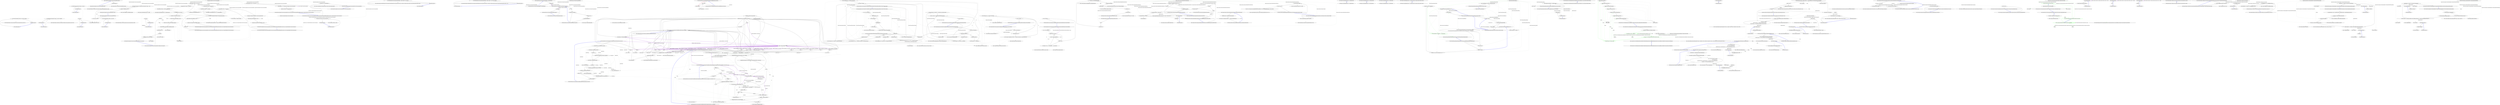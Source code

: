 digraph  {
m0_35 [cluster="Ninject.Tests.Integration.ConstructorArgumentTests.Dispose()", file="ConstructorArgumentTests.cs", label="Entry Ninject.Tests.Integration.ConstructorArgumentTests.Dispose()", span="69-69"];
m0_36 [cluster="Ninject.Tests.Integration.ConstructorArgumentTests.Dispose()", file="ConstructorArgumentTests.cs", label="this.kernel.Dispose()", span="71-71"];
m0_37 [cluster="Ninject.Tests.Integration.ConstructorArgumentTests.Dispose()", file="ConstructorArgumentTests.cs", label="Exit Ninject.Tests.Integration.ConstructorArgumentTests.Dispose()", span="69-69"];
m0_38 [cluster="Ninject.Infrastructure.Disposal.DisposableObject.Dispose()", file="ConstructorArgumentTests.cs", label="Entry Ninject.Infrastructure.Disposal.DisposableObject.Dispose()", span="28-28"];
m0_50 [cluster="Unk.Should", file="ConstructorArgumentTests.cs", label="Entry Unk.Should", span=""];
m0_47 [cluster="Ninject.Syntax.IBindingToSyntax<T1>.To<TImplementation>()", file="ConstructorArgumentTests.cs", label="Entry Ninject.Syntax.IBindingToSyntax<T1>.To<TImplementation>()", span="48-48"];
m0_51 [cluster="Unk.>", file="ConstructorArgumentTests.cs", label="Entry Unk.>", span=""];
m0_27 [cluster="Ninject.Parameters.WeakConstructorArgument.WeakConstructorArgument(string, object)", file="ConstructorArgumentTests.cs", label="Entry Ninject.Parameters.WeakConstructorArgument.WeakConstructorArgument(string, object)", span="43-43"];
m0_82 [cluster="Ninject.Tests.Integration.ConstructorArgumentTests.Process()", file="ConstructorArgumentTests.cs", label="Entry Ninject.Tests.Integration.ConstructorArgumentTests.Process()", span="133-133"];
m0_86 [cluster="Ninject.Tests.Integration.ConstructorArgumentTests.Process()", file="ConstructorArgumentTests.cs", label="var sword = new Sword()", span="135-135"];
m0_87 [cluster="Ninject.Tests.Integration.ConstructorArgumentTests.Process()", file="ConstructorArgumentTests.cs", label="this.kernel.Get<Barracks>(new WeakConstructorArgument(''weapon'', sword))", span="136-136"];
m0_88 [cluster="Ninject.Tests.Integration.ConstructorArgumentTests.Process()", file="ConstructorArgumentTests.cs", label="return new WeakReference(sword);", span="137-137"];
m0_89 [cluster="Ninject.Tests.Integration.ConstructorArgumentTests.Process()", file="ConstructorArgumentTests.cs", label="Exit Ninject.Tests.Integration.ConstructorArgumentTests.Process()", span="133-133"];
m0_48 [cluster="System.Func<T, TResult>.Invoke(T)", file="ConstructorArgumentTests.cs", label="Entry System.Func<T, TResult>.Invoke(T)", span="0-0"];
m0_81 [cluster="Ninject.Syntax.IBindingInSyntax<T>.InSingletonScope()", file="ConstructorArgumentTests.cs", label="Entry Ninject.Syntax.IBindingInSyntax<T>.InSingletonScope()", span="40-40"];
m0_46 [cluster="Ninject.Syntax.BindingRoot.Bind<T>()", file="ConstructorArgumentTests.cs", label="Entry Ninject.Syntax.BindingRoot.Bind<T>()", span="49-49"];
m0_52 [cluster="Ninject.Tests.Integration.ConstructorArgumentTests.ConstructorArgumentsAreNotInheritedIfNotSpecified(System.Func<Ninject.Parameters.IConstructorArgument>)", file="ConstructorArgumentTests.cs", label="Entry Ninject.Tests.Integration.ConstructorArgumentTests.ConstructorArgumentsAreNotInheritedIfNotSpecified(System.Func<Ninject.Parameters.IConstructorArgument>)", span="89-89"];
m0_53 [cluster="Ninject.Tests.Integration.ConstructorArgumentTests.ConstructorArgumentsAreNotInheritedIfNotSpecified(System.Func<Ninject.Parameters.IConstructorArgument>)", file="ConstructorArgumentTests.cs", label="this.kernel.Bind<IWarrior>().To<Samurai>()", span="91-91"];
m0_54 [cluster="Ninject.Tests.Integration.ConstructorArgumentTests.ConstructorArgumentsAreNotInheritedIfNotSpecified(System.Func<Ninject.Parameters.IConstructorArgument>)", file="ConstructorArgumentTests.cs", label="Action getAction = () => this.kernel.Get<Barracks>(constructorArgument())", span="93-93"];
m0_55 [cluster="Ninject.Tests.Integration.ConstructorArgumentTests.ConstructorArgumentsAreNotInheritedIfNotSpecified(System.Func<Ninject.Parameters.IConstructorArgument>)", file="ConstructorArgumentTests.cs", label="getAction.ShouldThrow<ActivationException>()", span="95-95"];
m0_56 [cluster="Ninject.Tests.Integration.ConstructorArgumentTests.ConstructorArgumentsAreNotInheritedIfNotSpecified(System.Func<Ninject.Parameters.IConstructorArgument>)", file="ConstructorArgumentTests.cs", label="Exit Ninject.Tests.Integration.ConstructorArgumentTests.ConstructorArgumentsAreNotInheritedIfNotSpecified(System.Func<Ninject.Parameters.IConstructorArgument>)", span="89-89"];
m0_7 [cluster="Ninject.Parameters.ConstructorArgument.ConstructorArgument(string, object, bool)", file="ConstructorArgumentTests.cs", label="Entry Ninject.Parameters.ConstructorArgument.ConstructorArgument(string, object, bool)", span="71-71"];
m0_31 [cluster="Ninject.Parameters.TypeMatchingConstructorArgument.TypeMatchingConstructorArgument(System.Type, System.Func<Ninject.Activation.IContext, Ninject.Planning.Targets.ITarget, object>)", file="ConstructorArgumentTests.cs", label="Entry Ninject.Parameters.TypeMatchingConstructorArgument.TypeMatchingConstructorArgument(System.Type, System.Func<Ninject.Activation.IContext, Ninject.Planning.Targets.ITarget, object>)", span="39-39"];
m0_39 [cluster="Ninject.Tests.Integration.ConstructorArgumentTests.ConstructorArgumentsArePassedToFirstLevel(System.Func<bool, Ninject.Parameters.IConstructorArgument>)", file="ConstructorArgumentTests.cs", label="Entry Ninject.Tests.Integration.ConstructorArgumentTests.ConstructorArgumentsArePassedToFirstLevel(System.Func<bool, Ninject.Parameters.IConstructorArgument>)", span="76-76"];
m0_40 [cluster="Ninject.Tests.Integration.ConstructorArgumentTests.ConstructorArgumentsArePassedToFirstLevel(System.Func<bool, Ninject.Parameters.IConstructorArgument>)", file="ConstructorArgumentTests.cs", label="this.kernel.Bind<IWarrior>().To<Samurai>()", span="78-78"];
m0_42 [cluster="Ninject.Tests.Integration.ConstructorArgumentTests.ConstructorArgumentsArePassedToFirstLevel(System.Func<bool, Ninject.Parameters.IConstructorArgument>)", file="ConstructorArgumentTests.cs", label="var baracks = this.kernel.Get<Barracks>(constructorArgument(false))", span="81-81"];
m0_41 [cluster="Ninject.Tests.Integration.ConstructorArgumentTests.ConstructorArgumentsArePassedToFirstLevel(System.Func<bool, Ninject.Parameters.IConstructorArgument>)", file="ConstructorArgumentTests.cs", label="this.kernel.Bind<IWeapon>().To<Dagger>()", span="79-79"];
m0_43 [cluster="Ninject.Tests.Integration.ConstructorArgumentTests.ConstructorArgumentsArePassedToFirstLevel(System.Func<bool, Ninject.Parameters.IConstructorArgument>)", file="ConstructorArgumentTests.cs", label="baracks.Weapon.Should().BeOfType<Sword>()", span="83-83"];
m0_44 [cluster="Ninject.Tests.Integration.ConstructorArgumentTests.ConstructorArgumentsArePassedToFirstLevel(System.Func<bool, Ninject.Parameters.IConstructorArgument>)", file="ConstructorArgumentTests.cs", label="baracks.Warrior.Weapon.Should().BeOfType<Dagger>()", span="84-84"];
m0_45 [cluster="Ninject.Tests.Integration.ConstructorArgumentTests.ConstructorArgumentsArePassedToFirstLevel(System.Func<bool, Ninject.Parameters.IConstructorArgument>)", file="ConstructorArgumentTests.cs", label="Exit Ninject.Tests.Integration.ConstructorArgumentTests.ConstructorArgumentsArePassedToFirstLevel(System.Func<bool, Ninject.Parameters.IConstructorArgument>)", span="76-76"];
m0_0 [cluster="Ninject.Tests.Integration.ConstructorArgumentTests.ConstructorArgumentTests()", file="ConstructorArgumentTests.cs", label="Entry Ninject.Tests.Integration.ConstructorArgumentTests.ConstructorArgumentTests()", span="37-37"];
m0_1 [cluster="Ninject.Tests.Integration.ConstructorArgumentTests.ConstructorArgumentTests()", file="ConstructorArgumentTests.cs", label="this.kernel = new StandardKernel()", span="39-39"];
m0_2 [cluster="Ninject.Tests.Integration.ConstructorArgumentTests.ConstructorArgumentTests()", file="ConstructorArgumentTests.cs", label="Exit Ninject.Tests.Integration.ConstructorArgumentTests.ConstructorArgumentTests()", span="37-37"];
m0_12 [cluster="Ninject.Parameters.WeakConstructorArgument.WeakConstructorArgument(string, object, bool)", file="ConstructorArgumentTests.cs", label="Entry Ninject.Parameters.WeakConstructorArgument.WeakConstructorArgument(string, object, bool)", span="54-54"];
m0_8 [cluster="Ninject.Tests.Fakes.Sword.Sword()", file="ConstructorArgumentTests.cs", label="Entry Ninject.Tests.Fakes.Sword.Sword()", span="4-4"];
m0_60 [cluster="System.Func<TResult>.Invoke()", file="ConstructorArgumentTests.cs", label="Entry System.Func<TResult>.Invoke()", span="0-0"];
m0_85 [cluster="Unk.BeFalse", file="ConstructorArgumentTests.cs", label="Entry Unk.BeFalse", span=""];
m0_67 [cluster="Ninject.Tests.Integration.ConstructorArgumentTests.WeakConstructorArgument()", file="ConstructorArgumentTests.cs", label="Entry Ninject.Tests.Integration.ConstructorArgumentTests.WeakConstructorArgument()", span="112-112"];
m0_68 [cluster="Ninject.Tests.Integration.ConstructorArgumentTests.WeakConstructorArgument()", file="ConstructorArgumentTests.cs", label="this.kernel.Bind<IWarrior>().To<Samurai>()", span="114-114"];
m0_69 [cluster="Ninject.Tests.Integration.ConstructorArgumentTests.WeakConstructorArgument()", file="ConstructorArgumentTests.cs", label="this.kernel.Bind<IWeapon>().To<Dagger>()", span="115-115"];
m0_70 [cluster="Ninject.Tests.Integration.ConstructorArgumentTests.WeakConstructorArgument()", file="ConstructorArgumentTests.cs", label="this.kernel.Bind<Barracks>().ToSelf().InSingletonScope()", span="116-116"];
m0_71 [cluster="Ninject.Tests.Integration.ConstructorArgumentTests.WeakConstructorArgument()", file="ConstructorArgumentTests.cs", label="var weakReference = this.Process()", span="118-118"];
m0_72 [cluster="Ninject.Tests.Integration.ConstructorArgumentTests.WeakConstructorArgument()", file="ConstructorArgumentTests.cs", label="var baracks = this.kernel.Get<Barracks>()", span="120-120"];
m0_75 [cluster="Ninject.Tests.Integration.ConstructorArgumentTests.WeakConstructorArgument()", file="ConstructorArgumentTests.cs", label="baracks.Weapon.Should().BeSameAs(weakReference.Target)", span="124-124"];
m0_78 [cluster="Ninject.Tests.Integration.ConstructorArgumentTests.WeakConstructorArgument()", file="ConstructorArgumentTests.cs", label="weakReference.IsAlive.Should().BeFalse()", span="129-129"];
m0_73 [cluster="Ninject.Tests.Integration.ConstructorArgumentTests.WeakConstructorArgument()", file="ConstructorArgumentTests.cs", label="baracks.Weapon.Should().BeOfType<Sword>()", span="122-122"];
m0_74 [cluster="Ninject.Tests.Integration.ConstructorArgumentTests.WeakConstructorArgument()", file="ConstructorArgumentTests.cs", label="baracks.Warrior.Weapon.Should().BeOfType<Dagger>()", span="123-123"];
m0_76 [cluster="Ninject.Tests.Integration.ConstructorArgumentTests.WeakConstructorArgument()", file="ConstructorArgumentTests.cs", label="baracks.Weapon = null", span="125-125"];
m0_77 [cluster="Ninject.Tests.Integration.ConstructorArgumentTests.WeakConstructorArgument()", file="ConstructorArgumentTests.cs", label="GC.Collect()", span="127-127"];
m0_79 [cluster="Ninject.Tests.Integration.ConstructorArgumentTests.WeakConstructorArgument()", file="ConstructorArgumentTests.cs", label="Exit Ninject.Tests.Integration.ConstructorArgumentTests.WeakConstructorArgument()", span="112-112"];
m0_3 [cluster="Ninject.StandardKernel.StandardKernel(params Ninject.Modules.INinjectModule[])", file="ConstructorArgumentTests.cs", label="Entry Ninject.StandardKernel.StandardKernel(params Ninject.Modules.INinjectModule[])", span="45-45"];
m0_49 [cluster="Ninject.Syntax.IResolutionRoot.Get<T>(params Ninject.Parameters.IParameter[])", file="ConstructorArgumentTests.cs", label="Entry Ninject.Syntax.IResolutionRoot.Get<T>(params Ninject.Parameters.IParameter[])", span="34-34"];
m0_61 [cluster="Ninject.Tests.Integration.ConstructorArgumentTests.ConstructorArgumentsAreInheritedIfSpecified(System.Func<bool, Ninject.Parameters.IConstructorArgument>)", file="ConstructorArgumentTests.cs", label="Entry Ninject.Tests.Integration.ConstructorArgumentTests.ConstructorArgumentsAreInheritedIfSpecified(System.Func<bool, Ninject.Parameters.IConstructorArgument>)", span="100-100"];
m0_62 [cluster="Ninject.Tests.Integration.ConstructorArgumentTests.ConstructorArgumentsAreInheritedIfSpecified(System.Func<bool, Ninject.Parameters.IConstructorArgument>)", file="ConstructorArgumentTests.cs", label="this.kernel.Bind<IWarrior>().To<Samurai>()", span="102-102"];
m0_63 [cluster="Ninject.Tests.Integration.ConstructorArgumentTests.ConstructorArgumentsAreInheritedIfSpecified(System.Func<bool, Ninject.Parameters.IConstructorArgument>)", file="ConstructorArgumentTests.cs", label="var baracks = this.kernel.Get<Barracks>(constructorArgument(true))", span="104-104"];
m0_64 [cluster="Ninject.Tests.Integration.ConstructorArgumentTests.ConstructorArgumentsAreInheritedIfSpecified(System.Func<bool, Ninject.Parameters.IConstructorArgument>)", file="ConstructorArgumentTests.cs", label="baracks.Weapon.Should().BeOfType<Sword>()", span="106-106"];
m0_65 [cluster="Ninject.Tests.Integration.ConstructorArgumentTests.ConstructorArgumentsAreInheritedIfSpecified(System.Func<bool, Ninject.Parameters.IConstructorArgument>)", file="ConstructorArgumentTests.cs", label="baracks.Warrior.Weapon.Should().BeOfType<Sword>()", span="107-107"];
m0_66 [cluster="Ninject.Tests.Integration.ConstructorArgumentTests.ConstructorArgumentsAreInheritedIfSpecified(System.Func<bool, Ninject.Parameters.IConstructorArgument>)", file="ConstructorArgumentTests.cs", label="Exit Ninject.Tests.Integration.ConstructorArgumentTests.ConstructorArgumentsAreInheritedIfSpecified(System.Func<bool, Ninject.Parameters.IConstructorArgument>)", span="100-100"];
m0_16 [cluster="Ninject.Parameters.TypeMatchingConstructorArgument.TypeMatchingConstructorArgument(System.Type, System.Func<Ninject.Activation.IContext, Ninject.Planning.Targets.ITarget, object>, bool)", file="ConstructorArgumentTests.cs", label="Entry Ninject.Parameters.TypeMatchingConstructorArgument.TypeMatchingConstructorArgument(System.Type, System.Func<Ninject.Activation.IContext, Ninject.Planning.Targets.ITarget, object>, bool)", span="50-50"];
m0_83 [cluster="Unk.BeSameAs", file="ConstructorArgumentTests.cs", label="Entry Unk.BeSameAs", span=""];
m0_57 [cluster="lambda expression", file="ConstructorArgumentTests.cs", label="Entry lambda expression", span="93-93"];
m0_4 [cluster="lambda expression", file="ConstructorArgumentTests.cs", label="Entry lambda expression", span="47-47"];
m0_5 [cluster="lambda expression", file="ConstructorArgumentTests.cs", label="new ConstructorArgument(''weapon'', new Sword(), inherited)", span="47-47"];
m0_6 [cluster="lambda expression", file="ConstructorArgumentTests.cs", label="Exit lambda expression", span="47-47"];
m0_9 [cluster="lambda expression", file="ConstructorArgumentTests.cs", label="Entry lambda expression", span="48-48"];
m0_10 [cluster="lambda expression", file="ConstructorArgumentTests.cs", label="new WeakConstructorArgument(''weapon'', new Sword(), inherited)", span="48-48"];
m0_11 [cluster="lambda expression", file="ConstructorArgumentTests.cs", label="Exit lambda expression", span="48-48"];
m0_13 [cluster="lambda expression", file="ConstructorArgumentTests.cs", label="Entry lambda expression", span="51-51"];
m0_14 [cluster="lambda expression", file="ConstructorArgumentTests.cs", label="new TypeMatchingConstructorArgument(typeof(IWeapon), (context, target) => new Sword(), inherited)", span="51-51"];
m0_15 [cluster="lambda expression", file="ConstructorArgumentTests.cs", label="Exit lambda expression", span="51-51"];
m0_17 [cluster="lambda expression", file="ConstructorArgumentTests.cs", label="Entry lambda expression", span="51-51"];
m0_18 [cluster="lambda expression", file="ConstructorArgumentTests.cs", label="new Sword()", span="51-51"];
m0_19 [cluster="lambda expression", file="ConstructorArgumentTests.cs", label="Exit lambda expression", span="51-51"];
m0_20 [cluster="lambda expression", file="ConstructorArgumentTests.cs", label="Entry lambda expression", span="62-62"];
m0_21 [cluster="lambda expression", file="ConstructorArgumentTests.cs", label="new ConstructorArgument(''weapon'', new Sword())", span="62-62"];
m0_22 [cluster="lambda expression", file="ConstructorArgumentTests.cs", label="Exit lambda expression", span="62-62"];
m0_24 [cluster="lambda expression", file="ConstructorArgumentTests.cs", label="Entry lambda expression", span="63-63"];
m0_25 [cluster="lambda expression", file="ConstructorArgumentTests.cs", label="new WeakConstructorArgument(''weapon'', new Sword())", span="63-63"];
m0_26 [cluster="lambda expression", file="ConstructorArgumentTests.cs", label="Exit lambda expression", span="63-63"];
m0_28 [cluster="lambda expression", file="ConstructorArgumentTests.cs", label="Entry lambda expression", span="64-64"];
m0_29 [cluster="lambda expression", file="ConstructorArgumentTests.cs", label="new TypeMatchingConstructorArgument(typeof(IWeapon), (context, target) => new Sword())", span="64-64"];
m0_30 [cluster="lambda expression", file="ConstructorArgumentTests.cs", label="Exit lambda expression", span="64-64"];
m0_32 [cluster="lambda expression", file="ConstructorArgumentTests.cs", label="Entry lambda expression", span="64-64"];
m0_33 [cluster="lambda expression", file="ConstructorArgumentTests.cs", label="new Sword()", span="64-64"];
m0_34 [cluster="lambda expression", file="ConstructorArgumentTests.cs", label="Exit lambda expression", span="64-64"];
m0_58 [cluster="lambda expression", file="ConstructorArgumentTests.cs", label="this.kernel.Get<Barracks>(constructorArgument())", span="93-93"];
m0_59 [cluster="lambda expression", file="ConstructorArgumentTests.cs", label="Exit lambda expression", span="93-93"];
m0_84 [cluster="System.GC.Collect()", file="ConstructorArgumentTests.cs", label="Entry System.GC.Collect()", span="0-0"];
m0_80 [cluster="Ninject.Syntax.IBindingToSyntax<T1>.ToSelf()", file="ConstructorArgumentTests.cs", label="Entry Ninject.Syntax.IBindingToSyntax<T1>.ToSelf()", span="41-41"];
m0_90 [cluster="System.WeakReference.WeakReference(object)", file="ConstructorArgumentTests.cs", label="Entry System.WeakReference.WeakReference(object)", span="0-0"];
m0_23 [cluster="Ninject.Parameters.ConstructorArgument.ConstructorArgument(string, object)", file="ConstructorArgumentTests.cs", label="Entry Ninject.Parameters.ConstructorArgument.ConstructorArgument(string, object)", span="40-40"];
m0_91 [file="ConstructorArgumentTests.cs", label="Ninject.Tests.Integration.ConstructorArgumentTests", span=""];
m0_92 [file="ConstructorArgumentTests.cs", label="System.Func<Ninject.Parameters.IConstructorArgument>", span=""];
m1_10 [cluster="Ninject.Infrastructure.Disposal.DisposableObject.~DisposableObject()", file="DisposableObject.cs", label="Entry Ninject.Infrastructure.Disposal.DisposableObject.~DisposableObject()", span="51-51"];
m1_11 [cluster="Ninject.Infrastructure.Disposal.DisposableObject.~DisposableObject()", file="DisposableObject.cs", label="Dispose(false)", span="53-53"];
m1_12 [cluster="Ninject.Infrastructure.Disposal.DisposableObject.~DisposableObject()", file="DisposableObject.cs", label="Exit Ninject.Infrastructure.Disposal.DisposableObject.~DisposableObject()", span="51-51"];
m1_9 [cluster="System.GC.SuppressFinalize(object)", file="DisposableObject.cs", label="Entry System.GC.SuppressFinalize(object)", span="0-0"];
m1_3 [cluster="Ninject.Infrastructure.Disposal.DisposableObject.Dispose(bool)", file="DisposableObject.cs", label="Entry Ninject.Infrastructure.Disposal.DisposableObject.Dispose(bool)", span="36-36"];
m1_4 [cluster="Ninject.Infrastructure.Disposal.DisposableObject.Dispose(bool)", file="DisposableObject.cs", label=this, span="38-38"];
m1_5 [cluster="Ninject.Infrastructure.Disposal.DisposableObject.Dispose(bool)", file="DisposableObject.cs", label="disposing && !IsDisposed", span="40-40"];
m1_6 [cluster="Ninject.Infrastructure.Disposal.DisposableObject.Dispose(bool)", file="DisposableObject.cs", label="IsDisposed = true", span="42-42"];
m1_7 [cluster="Ninject.Infrastructure.Disposal.DisposableObject.Dispose(bool)", file="DisposableObject.cs", label="GC.SuppressFinalize(this)", span="43-43"];
m1_8 [cluster="Ninject.Infrastructure.Disposal.DisposableObject.Dispose(bool)", file="DisposableObject.cs", label="Exit Ninject.Infrastructure.Disposal.DisposableObject.Dispose(bool)", span="36-36"];
m1_0 [cluster="Ninject.Infrastructure.Disposal.DisposableObject.Dispose()", file="DisposableObject.cs", label="Entry Ninject.Infrastructure.Disposal.DisposableObject.Dispose()", span="28-28"];
m1_1 [cluster="Ninject.Infrastructure.Disposal.DisposableObject.Dispose()", file="DisposableObject.cs", label="Dispose(true)", span="30-30"];
m1_2 [cluster="Ninject.Infrastructure.Disposal.DisposableObject.Dispose()", file="DisposableObject.cs", label="Exit Ninject.Infrastructure.Disposal.DisposableObject.Dispose()", span="28-28"];
m1_13 [file="DisposableObject.cs", label="Ninject.Infrastructure.Disposal.DisposableObject", span=""];
m2_0 [cluster="Ninject.Infrastructure.Language.ExtensionsForType.GetAllBaseTypes(System.Type)", file="ExtensionsForType.cs", label="Entry Ninject.Infrastructure.Language.ExtensionsForType.GetAllBaseTypes(System.Type)", span="37-37"];
m2_1 [cluster="Ninject.Infrastructure.Language.ExtensionsForType.GetAllBaseTypes(System.Type)", file="ExtensionsForType.cs", label="type != null", span="39-39"];
m2_2 [cluster="Ninject.Infrastructure.Language.ExtensionsForType.GetAllBaseTypes(System.Type)", file="ExtensionsForType.cs", label="yield return type;", span="41-41"];
m2_3 [cluster="Ninject.Infrastructure.Language.ExtensionsForType.GetAllBaseTypes(System.Type)", file="ExtensionsForType.cs", label="type = type.BaseType", span="42-42"];
m2_4 [cluster="Ninject.Infrastructure.Language.ExtensionsForType.GetAllBaseTypes(System.Type)", file="ExtensionsForType.cs", label="Exit Ninject.Infrastructure.Language.ExtensionsForType.GetAllBaseTypes(System.Type)", span="37-37"];
m3_105 [cluster="string.Contains(string)", file="FormatExtensions.cs", label="Entry string.Contains(string)", span="0-0"];
m3_34 [cluster="Ninject.Planning.Bindings.IBindingConfiguration.GetProvider(Ninject.Activation.IContext)", file="FormatExtensions.cs", label="Entry Ninject.Planning.Bindings.IBindingConfiguration.GetProvider(Ninject.Activation.IContext)", span="88-88"];
m3_142 [cluster="System.Text.StringBuilder.Append(string)", file="FormatExtensions.cs", label="Entry System.Text.StringBuilder.Append(string)", span="0-0"];
m3_38 [cluster="object.GetType()", file="FormatExtensions.cs", label="Entry object.GetType()", span="0-0"];
m3_106 [cluster="string.ToLower(System.Globalization.CultureInfo)", file="FormatExtensions.cs", label="Entry string.ToLower(System.Globalization.CultureInfo)", span="0-0"];
m3_143 [cluster="Ninject.Infrastructure.Introspection.FormatExtensionsEx.AppendGenericArguments(System.Text.StringBuilder, System.Type[], int, int)", file="FormatExtensions.cs", label="Entry Ninject.Infrastructure.Introspection.FormatExtensionsEx.AppendGenericArguments(System.Text.StringBuilder, System.Type[], int, int)", span="309-309"];
m3_145 [cluster="Ninject.Infrastructure.Introspection.FormatExtensionsEx.AppendGenericArguments(System.Text.StringBuilder, System.Type[], int, int)", file="FormatExtensions.cs", label="sb.Append(''{'')", span="314-314"];
m3_147 [cluster="Ninject.Infrastructure.Introspection.FormatExtensionsEx.AppendGenericArguments(System.Text.StringBuilder, System.Type[], int, int)", file="FormatExtensions.cs", label="i < count", span="316-316"];
m3_149 [cluster="Ninject.Infrastructure.Introspection.FormatExtensionsEx.AppendGenericArguments(System.Text.StringBuilder, System.Type[], int, int)", file="FormatExtensions.cs", label="sb.Append('', '')", span="319-319"];
m3_150 [cluster="Ninject.Infrastructure.Introspection.FormatExtensionsEx.AppendGenericArguments(System.Text.StringBuilder, System.Type[], int, int)", file="FormatExtensions.cs", label="sb.Append(genericArguments[start + i].Format())", span="321-321"];
m3_152 [cluster="Ninject.Infrastructure.Introspection.FormatExtensionsEx.AppendGenericArguments(System.Text.StringBuilder, System.Type[], int, int)", file="FormatExtensions.cs", label="sb.Append(''}'')", span="324-324"];
m3_146 [cluster="Ninject.Infrastructure.Introspection.FormatExtensionsEx.AppendGenericArguments(System.Text.StringBuilder, System.Type[], int, int)", file="FormatExtensions.cs", label="int i = 0", span="316-316"];
m3_148 [cluster="Ninject.Infrastructure.Introspection.FormatExtensionsEx.AppendGenericArguments(System.Text.StringBuilder, System.Type[], int, int)", file="FormatExtensions.cs", label="i != 0", span="318-318"];
m3_151 [cluster="Ninject.Infrastructure.Introspection.FormatExtensionsEx.AppendGenericArguments(System.Text.StringBuilder, System.Type[], int, int)", file="FormatExtensions.cs", label="i++", span="316-316"];
m3_153 [cluster="Ninject.Infrastructure.Introspection.FormatExtensionsEx.AppendGenericArguments(System.Text.StringBuilder, System.Type[], int, int)", file="FormatExtensions.cs", label="Exit Ninject.Infrastructure.Introspection.FormatExtensionsEx.AppendGenericArguments(System.Text.StringBuilder, System.Type[], int, int)", span="309-309"];
m3_144 [cluster="System.Text.StringBuilder.ToString()", file="FormatExtensions.cs", label="Entry System.Text.StringBuilder.ToString()", span="0-0"];
m3_48 [cluster="Ninject.Planning.Targets.ITarget.Format()", file="FormatExtensions.cs", label="Entry Ninject.Planning.Targets.ITarget.Format()", span="165-165"];
m3_10 [cluster="System.IO.TextWriter.WriteLine(string, object, object)", file="FormatExtensions.cs", label="Entry System.IO.TextWriter.WriteLine(string, object, object)", span="0-0"];
m3_12 [cluster="Ninject.Infrastructure.Introspection.FormatExtensionsEx.Format(Ninject.Planning.Bindings.IBinding, Ninject.Activation.IContext)", file="FormatExtensions.cs", label="Entry Ninject.Infrastructure.Introspection.FormatExtensionsEx.Format(Ninject.Planning.Bindings.IBinding, Ninject.Activation.IContext)", span="59-59"];
m3_13 [cluster="Ninject.Infrastructure.Introspection.FormatExtensionsEx.Format(Ninject.Planning.Bindings.IBinding, Ninject.Activation.IContext)", file="FormatExtensions.cs", label="var sw = new StringWriter()", span="61-61"];
m3_14 [cluster="Ninject.Infrastructure.Introspection.FormatExtensionsEx.Format(Ninject.Planning.Bindings.IBinding, Ninject.Activation.IContext)", file="FormatExtensions.cs", label="binding.Condition != null", span="63-63"];
m3_16 [cluster="Ninject.Infrastructure.Introspection.FormatExtensionsEx.Format(Ninject.Planning.Bindings.IBinding, Ninject.Activation.IContext)", file="FormatExtensions.cs", label="binding.IsImplicit", span="66-66"];
m3_18 [cluster="Ninject.Infrastructure.Introspection.FormatExtensionsEx.Format(Ninject.Planning.Bindings.IBinding, Ninject.Activation.IContext)", file="FormatExtensions.cs", label="IProvider provider = binding.GetProvider(context)", span="69-69"];
m3_19 [cluster="Ninject.Infrastructure.Introspection.FormatExtensionsEx.Format(Ninject.Planning.Bindings.IBinding, Ninject.Activation.IContext)", file="FormatExtensions.cs", label="binding.Target", span="71-71"];
m3_21 [cluster="Ninject.Infrastructure.Introspection.FormatExtensionsEx.Format(Ninject.Planning.Bindings.IBinding, Ninject.Activation.IContext)", file="FormatExtensions.cs", label="sw.Write(''self-binding of {0}'', binding.Service.Format())", span="74-74"];
m3_23 [cluster="Ninject.Infrastructure.Introspection.FormatExtensionsEx.Format(Ninject.Planning.Bindings.IBinding, Ninject.Activation.IContext)", file="FormatExtensions.cs", label="sw.Write(''binding from {0} to {1}'', binding.Service.Format(), provider.Type.Format())", span="78-78"];
m3_25 [cluster="Ninject.Infrastructure.Introspection.FormatExtensionsEx.Format(Ninject.Planning.Bindings.IBinding, Ninject.Activation.IContext)", file="FormatExtensions.cs", label="sw.Write(''provider binding from {0} to {1} (via {2})'', binding.Service.Format(),\r\n                            provider.Type.Format(), provider.GetType().Format())", span="82-83"];
m3_27 [cluster="Ninject.Infrastructure.Introspection.FormatExtensionsEx.Format(Ninject.Planning.Bindings.IBinding, Ninject.Activation.IContext)", file="FormatExtensions.cs", label="sw.Write(''binding from {0} to method'', binding.Service.Format())", span="87-87"];
m3_29 [cluster="Ninject.Infrastructure.Introspection.FormatExtensionsEx.Format(Ninject.Planning.Bindings.IBinding, Ninject.Activation.IContext)", file="FormatExtensions.cs", label="sw.Write(''binding from {0} to constant value'', binding.Service.Format())", span="91-91"];
m3_15 [cluster="Ninject.Infrastructure.Introspection.FormatExtensionsEx.Format(Ninject.Planning.Bindings.IBinding, Ninject.Activation.IContext)", file="FormatExtensions.cs", label="sw.Write(''conditional '')", span="64-64"];
m3_17 [cluster="Ninject.Infrastructure.Introspection.FormatExtensionsEx.Format(Ninject.Planning.Bindings.IBinding, Ninject.Activation.IContext)", file="FormatExtensions.cs", label="sw.Write(''implicit '')", span="67-67"];
m3_31 [cluster="Ninject.Infrastructure.Introspection.FormatExtensionsEx.Format(Ninject.Planning.Bindings.IBinding, Ninject.Activation.IContext)", file="FormatExtensions.cs", label="return sw.ToString();", span="98-98"];
m3_20 [cluster="Ninject.Infrastructure.Introspection.FormatExtensionsEx.Format(Ninject.Planning.Bindings.IBinding, Ninject.Activation.IContext)", file="FormatExtensions.cs", label="BindingTarget.Self", span="73-73"];
m3_22 [cluster="Ninject.Infrastructure.Introspection.FormatExtensionsEx.Format(Ninject.Planning.Bindings.IBinding, Ninject.Activation.IContext)", file="FormatExtensions.cs", label="BindingTarget.Type", span="77-77"];
m3_24 [cluster="Ninject.Infrastructure.Introspection.FormatExtensionsEx.Format(Ninject.Planning.Bindings.IBinding, Ninject.Activation.IContext)", file="FormatExtensions.cs", label="BindingTarget.Provider", span="81-81"];
m3_26 [cluster="Ninject.Infrastructure.Introspection.FormatExtensionsEx.Format(Ninject.Planning.Bindings.IBinding, Ninject.Activation.IContext)", file="FormatExtensions.cs", label="BindingTarget.Method", span="86-86"];
m3_28 [cluster="Ninject.Infrastructure.Introspection.FormatExtensionsEx.Format(Ninject.Planning.Bindings.IBinding, Ninject.Activation.IContext)", file="FormatExtensions.cs", label="BindingTarget.Constant", span="90-90"];
m3_30 [cluster="Ninject.Infrastructure.Introspection.FormatExtensionsEx.Format(Ninject.Planning.Bindings.IBinding, Ninject.Activation.IContext)", file="FormatExtensions.cs", label="throw new ArgumentOutOfRangeException();", span="95-95"];
m3_32 [cluster="Ninject.Infrastructure.Introspection.FormatExtensionsEx.Format(Ninject.Planning.Bindings.IBinding, Ninject.Activation.IContext)", file="FormatExtensions.cs", label="Exit Ninject.Infrastructure.Introspection.FormatExtensionsEx.Format(Ninject.Planning.Bindings.IBinding, Ninject.Activation.IContext)", span="59-59"];
m3_141 [cluster="System.Text.StringBuilder.StringBuilder(int)", file="FormatExtensions.cs", label="Entry System.Text.StringBuilder.StringBuilder(int)", span="0-0"];
m3_49 [cluster="Ninject.Infrastructure.Introspection.FormatExtensionsEx.Format(Ninject.Planning.Targets.ITarget)", file="FormatExtensions.cs", label="Entry Ninject.Infrastructure.Introspection.FormatExtensionsEx.Format(Ninject.Planning.Targets.ITarget)", span="165-165"];
m3_50 [cluster="Ninject.Infrastructure.Introspection.FormatExtensionsEx.Format(Ninject.Planning.Targets.ITarget)", file="FormatExtensions.cs", label="var sw = new StringWriter()", span="170-170"];
m3_51 [cluster="Ninject.Infrastructure.Introspection.FormatExtensionsEx.Format(Ninject.Planning.Targets.ITarget)", file="FormatExtensions.cs", label="target.Member.MemberType", span="173-173"];
m3_53 [cluster="Ninject.Infrastructure.Introspection.FormatExtensionsEx.Format(Ninject.Planning.Targets.ITarget)", file="FormatExtensions.cs", label="sw.Write(''parameter {0} of constructor'', target.Name)", span="179-179"];
m3_55 [cluster="Ninject.Infrastructure.Introspection.FormatExtensionsEx.Format(Ninject.Planning.Targets.ITarget)", file="FormatExtensions.cs", label="sw.Write(''parameter {0} of method {1}'', target.Name, target.Member.Name)", span="183-183"];
m3_57 [cluster="Ninject.Infrastructure.Introspection.FormatExtensionsEx.Format(Ninject.Planning.Targets.ITarget)", file="FormatExtensions.cs", label="sw.Write(''property {0}'', target.Name)", span="187-187"];
m3_59 [cluster="Ninject.Infrastructure.Introspection.FormatExtensionsEx.Format(Ninject.Planning.Targets.ITarget)", file="FormatExtensions.cs", label="sw.Write('' of type {0}'', target.Member.ReflectedType.Format())", span="195-195"];
m3_60 [cluster="Ninject.Infrastructure.Introspection.FormatExtensionsEx.Format(Ninject.Planning.Targets.ITarget)", file="FormatExtensions.cs", label="return sw.ToString();", span="199-199"];
m3_52 [cluster="Ninject.Infrastructure.Introspection.FormatExtensionsEx.Format(Ninject.Planning.Targets.ITarget)", file="FormatExtensions.cs", label="MemberTypes.Constructor", span="178-178"];
m3_54 [cluster="Ninject.Infrastructure.Introspection.FormatExtensionsEx.Format(Ninject.Planning.Targets.ITarget)", file="FormatExtensions.cs", label="MemberTypes.Method", span="182-182"];
m3_56 [cluster="Ninject.Infrastructure.Introspection.FormatExtensionsEx.Format(Ninject.Planning.Targets.ITarget)", file="FormatExtensions.cs", label="MemberTypes.Property", span="186-186"];
m3_58 [cluster="Ninject.Infrastructure.Introspection.FormatExtensionsEx.Format(Ninject.Planning.Targets.ITarget)", file="FormatExtensions.cs", label="throw new ArgumentOutOfRangeException();", span="191-191"];
m3_61 [cluster="Ninject.Infrastructure.Introspection.FormatExtensionsEx.Format(Ninject.Planning.Targets.ITarget)", file="FormatExtensions.cs", label="Exit Ninject.Infrastructure.Introspection.FormatExtensionsEx.Format(Ninject.Planning.Targets.ITarget)", span="165-165"];
m3_104 [cluster="Ninject.Infrastructure.Introspection.FormatExtensionsEx.GetFriendlyName(System.Type)", file="FormatExtensions.cs", label="Entry Ninject.Infrastructure.Introspection.FormatExtensionsEx.GetFriendlyName(System.Type)", span="256-256"];
m3_109 [cluster="Ninject.Infrastructure.Introspection.FormatExtensionsEx.GetFriendlyName(System.Type)", file="FormatExtensions.cs", label="var friendlyName = type.FullName ?? type.Name", span="258-258"];
m3_110 [cluster="Ninject.Infrastructure.Introspection.FormatExtensionsEx.GetFriendlyName(System.Type)", file="FormatExtensions.cs", label="var firstBracket = friendlyName.IndexOf('[')", span="261-261"];
m3_112 [cluster="Ninject.Infrastructure.Introspection.FormatExtensionsEx.GetFriendlyName(System.Type)", file="FormatExtensions.cs", label="friendlyName = friendlyName.Substring(0, firstBracket)", span="263-263"];
m3_113 [cluster="Ninject.Infrastructure.Introspection.FormatExtensionsEx.GetFriendlyName(System.Type)", file="FormatExtensions.cs", label="var firstComma = friendlyName.IndexOf(',')", span="266-266"];
m3_115 [cluster="Ninject.Infrastructure.Introspection.FormatExtensionsEx.GetFriendlyName(System.Type)", file="FormatExtensions.cs", label="friendlyName = friendlyName.Substring(0, firstComma)", span="268-268"];
m3_116 [cluster="Ninject.Infrastructure.Introspection.FormatExtensionsEx.GetFriendlyName(System.Type)", file="FormatExtensions.cs", label="var lastPeriod = friendlyName.LastIndexOf('.')", span="271-271"];
m3_118 [cluster="Ninject.Infrastructure.Introspection.FormatExtensionsEx.GetFriendlyName(System.Type)", file="FormatExtensions.cs", label="friendlyName = friendlyName.Substring(lastPeriod + 1)", span="273-273"];
m3_119 [cluster="Ninject.Infrastructure.Introspection.FormatExtensionsEx.GetFriendlyName(System.Type)", file="FormatExtensions.cs", label="return friendlyName;", span="275-275"];
m3_111 [cluster="Ninject.Infrastructure.Introspection.FormatExtensionsEx.GetFriendlyName(System.Type)", file="FormatExtensions.cs", label="firstBracket > 0", span="262-262"];
m3_114 [cluster="Ninject.Infrastructure.Introspection.FormatExtensionsEx.GetFriendlyName(System.Type)", file="FormatExtensions.cs", label="firstComma > 0", span="267-267"];
m3_117 [cluster="Ninject.Infrastructure.Introspection.FormatExtensionsEx.GetFriendlyName(System.Type)", file="FormatExtensions.cs", label="lastPeriod >= 0", span="272-272"];
m3_120 [cluster="Ninject.Infrastructure.Introspection.FormatExtensionsEx.GetFriendlyName(System.Type)", file="FormatExtensions.cs", label="Exit Ninject.Infrastructure.Introspection.FormatExtensionsEx.GetFriendlyName(System.Type)", span="256-256"];
m3_122 [cluster="string.Substring(int, int)", file="FormatExtensions.cs", label="Entry string.Substring(int, int)", span="0-0"];
m3_62 [cluster="Ninject.Infrastructure.Introspection.FormatExtensionsEx.Format(System.Type)", file="FormatExtensions.cs", label="Entry Ninject.Infrastructure.Introspection.FormatExtensionsEx.Format(System.Type)", span="211-211"];
m3_63 [cluster="Ninject.Infrastructure.Introspection.FormatExtensionsEx.Format(System.Type)", file="FormatExtensions.cs", label="var friendlyName = GetFriendlyName(type)", span="216-216"];
m3_99 [cluster="Ninject.Infrastructure.Introspection.FormatExtensionsEx.Format(System.Type)", file="FormatExtensions.cs", label="var genericArguments = type.GetGenericArguments()", span="247-247"];
m3_64 [cluster="Ninject.Infrastructure.Introspection.FormatExtensionsEx.Format(System.Type)", file="FormatExtensions.cs", label="friendlyName.Contains(''AnonymousType'')", span="219-219"];
m3_66 [cluster="Ninject.Infrastructure.Introspection.FormatExtensionsEx.Format(System.Type)", file="FormatExtensions.cs", label="friendlyName.ToLower(CultureInfo.InvariantCulture)", span="227-227"];
m3_101 [cluster="Ninject.Infrastructure.Introspection.FormatExtensionsEx.Format(System.Type)", file="FormatExtensions.cs", label="return FormatGenericType(friendlyName, genericArguments);", span="249-249"];
m3_102 [cluster="Ninject.Infrastructure.Introspection.FormatExtensionsEx.Format(System.Type)", file="FormatExtensions.cs", label="return friendlyName;", span="251-251"];
m3_65 [cluster="Ninject.Infrastructure.Introspection.FormatExtensionsEx.Format(System.Type)", file="FormatExtensions.cs", label="return ''AnonymousType'';", span="220-220"];
m3_67 [cluster="Ninject.Infrastructure.Introspection.FormatExtensionsEx.Format(System.Type)", file="FormatExtensions.cs", label="''int16''", span="229-229"];
m3_69 [cluster="Ninject.Infrastructure.Introspection.FormatExtensionsEx.Format(System.Type)", file="FormatExtensions.cs", label="''int32''", span="230-230"];
m3_71 [cluster="Ninject.Infrastructure.Introspection.FormatExtensionsEx.Format(System.Type)", file="FormatExtensions.cs", label="''int64''", span="231-231"];
m3_73 [cluster="Ninject.Infrastructure.Introspection.FormatExtensionsEx.Format(System.Type)", file="FormatExtensions.cs", label="''string''", span="232-232"];
m3_75 [cluster="Ninject.Infrastructure.Introspection.FormatExtensionsEx.Format(System.Type)", file="FormatExtensions.cs", label="''object''", span="233-233"];
m3_77 [cluster="Ninject.Infrastructure.Introspection.FormatExtensionsEx.Format(System.Type)", file="FormatExtensions.cs", label="''boolean''", span="234-234"];
m3_79 [cluster="Ninject.Infrastructure.Introspection.FormatExtensionsEx.Format(System.Type)", file="FormatExtensions.cs", label="''void''", span="235-235"];
m3_81 [cluster="Ninject.Infrastructure.Introspection.FormatExtensionsEx.Format(System.Type)", file="FormatExtensions.cs", label="''char''", span="236-236"];
m3_83 [cluster="Ninject.Infrastructure.Introspection.FormatExtensionsEx.Format(System.Type)", file="FormatExtensions.cs", label="''byte''", span="237-237"];
m3_85 [cluster="Ninject.Infrastructure.Introspection.FormatExtensionsEx.Format(System.Type)", file="FormatExtensions.cs", label="''uint16''", span="238-238"];
m3_87 [cluster="Ninject.Infrastructure.Introspection.FormatExtensionsEx.Format(System.Type)", file="FormatExtensions.cs", label="''uint32''", span="239-239"];
m3_89 [cluster="Ninject.Infrastructure.Introspection.FormatExtensionsEx.Format(System.Type)", file="FormatExtensions.cs", label="''uint64''", span="240-240"];
m3_91 [cluster="Ninject.Infrastructure.Introspection.FormatExtensionsEx.Format(System.Type)", file="FormatExtensions.cs", label="''sbyte''", span="241-241"];
m3_93 [cluster="Ninject.Infrastructure.Introspection.FormatExtensionsEx.Format(System.Type)", file="FormatExtensions.cs", label="''single''", span="242-242"];
m3_95 [cluster="Ninject.Infrastructure.Introspection.FormatExtensionsEx.Format(System.Type)", file="FormatExtensions.cs", label="''double''", span="243-243"];
m3_97 [cluster="Ninject.Infrastructure.Introspection.FormatExtensionsEx.Format(System.Type)", file="FormatExtensions.cs", label="''decimal''", span="244-244"];
m3_68 [cluster="Ninject.Infrastructure.Introspection.FormatExtensionsEx.Format(System.Type)", file="FormatExtensions.cs", label="return ''short'';", span="229-229"];
m3_70 [cluster="Ninject.Infrastructure.Introspection.FormatExtensionsEx.Format(System.Type)", file="FormatExtensions.cs", label="return ''int'';", span="230-230"];
m3_72 [cluster="Ninject.Infrastructure.Introspection.FormatExtensionsEx.Format(System.Type)", file="FormatExtensions.cs", label="return ''long'';", span="231-231"];
m3_74 [cluster="Ninject.Infrastructure.Introspection.FormatExtensionsEx.Format(System.Type)", file="FormatExtensions.cs", label="return ''string'';", span="232-232"];
m3_76 [cluster="Ninject.Infrastructure.Introspection.FormatExtensionsEx.Format(System.Type)", file="FormatExtensions.cs", label="return ''object'';", span="233-233"];
m3_78 [cluster="Ninject.Infrastructure.Introspection.FormatExtensionsEx.Format(System.Type)", file="FormatExtensions.cs", label="return ''bool'';", span="234-234"];
m3_80 [cluster="Ninject.Infrastructure.Introspection.FormatExtensionsEx.Format(System.Type)", file="FormatExtensions.cs", label="return ''void'';", span="235-235"];
m3_82 [cluster="Ninject.Infrastructure.Introspection.FormatExtensionsEx.Format(System.Type)", file="FormatExtensions.cs", label="return ''char'';", span="236-236"];
m3_84 [cluster="Ninject.Infrastructure.Introspection.FormatExtensionsEx.Format(System.Type)", file="FormatExtensions.cs", label="return ''byte'';", span="237-237"];
m3_86 [cluster="Ninject.Infrastructure.Introspection.FormatExtensionsEx.Format(System.Type)", file="FormatExtensions.cs", label="return ''ushort'';", span="238-238"];
m3_88 [cluster="Ninject.Infrastructure.Introspection.FormatExtensionsEx.Format(System.Type)", file="FormatExtensions.cs", label="return ''uint'';", span="239-239"];
m3_90 [cluster="Ninject.Infrastructure.Introspection.FormatExtensionsEx.Format(System.Type)", file="FormatExtensions.cs", label="return ''ulong'';", span="240-240"];
m3_92 [cluster="Ninject.Infrastructure.Introspection.FormatExtensionsEx.Format(System.Type)", file="FormatExtensions.cs", label="return ''sbyte'';", span="241-241"];
m3_94 [cluster="Ninject.Infrastructure.Introspection.FormatExtensionsEx.Format(System.Type)", file="FormatExtensions.cs", label="return ''float'';", span="242-242"];
m3_96 [cluster="Ninject.Infrastructure.Introspection.FormatExtensionsEx.Format(System.Type)", file="FormatExtensions.cs", label="return ''double'';", span="243-243"];
m3_98 [cluster="Ninject.Infrastructure.Introspection.FormatExtensionsEx.Format(System.Type)", file="FormatExtensions.cs", label="return ''decimal'';", span="244-244"];
m3_100 [cluster="Ninject.Infrastructure.Introspection.FormatExtensionsEx.Format(System.Type)", file="FormatExtensions.cs", label="genericArguments.Length > 0", span="248-248"];
m3_103 [cluster="Ninject.Infrastructure.Introspection.FormatExtensionsEx.Format(System.Type)", file="FormatExtensions.cs", label="Exit Ninject.Infrastructure.Introspection.FormatExtensionsEx.Format(System.Type)", span="211-211"];
m3_36 [cluster="System.IO.TextWriter.Write(string, object)", file="FormatExtensions.cs", label="Entry System.IO.TextWriter.Write(string, object)", span="0-0"];
m3_37 [cluster="System.IO.TextWriter.Write(string, object, object)", file="FormatExtensions.cs", label="Entry System.IO.TextWriter.Write(string, object, object)", span="0-0"];
m3_39 [cluster="System.IO.TextWriter.Write(string, object, object, object)", file="FormatExtensions.cs", label="Entry System.IO.TextWriter.Write(string, object, object, object)", span="0-0"];
m3_40 [cluster="System.ArgumentOutOfRangeException.ArgumentOutOfRangeException()", file="FormatExtensions.cs", label="Entry System.ArgumentOutOfRangeException.ArgumentOutOfRangeException()", span="0-0"];
m3_33 [cluster="System.IO.StringWriter.Write(string)", file="FormatExtensions.cs", label="Entry System.IO.StringWriter.Write(string)", span="0-0"];
m3_107 [cluster="System.Type.GetGenericArguments()", file="FormatExtensions.cs", label="Entry System.Type.GetGenericArguments()", span="0-0"];
m3_108 [cluster="Ninject.Infrastructure.Introspection.FormatExtensionsEx.FormatGenericType(string, System.Type[])", file="FormatExtensions.cs", label="Entry Ninject.Infrastructure.Introspection.FormatExtensionsEx.FormatGenericType(string, System.Type[])", span="278-278"];
m3_125 [cluster="Ninject.Infrastructure.Introspection.FormatExtensionsEx.FormatGenericType(string, System.Type[])", file="FormatExtensions.cs", label="var sb = new StringBuilder(friendlyName.Length + 10)", span="287-287"];
m3_129 [cluster="Ninject.Infrastructure.Introspection.FormatExtensionsEx.FormatGenericType(string, System.Type[])", file="FormatExtensions.cs", label="index < friendlyName.Length", span="291-291"];
m3_130 [cluster="Ninject.Infrastructure.Introspection.FormatExtensionsEx.FormatGenericType(string, System.Type[])", file="FormatExtensions.cs", label="friendlyName[index] == '`'", span="293-293"];
m3_131 [cluster="Ninject.Infrastructure.Introspection.FormatExtensionsEx.FormatGenericType(string, System.Type[])", file="FormatExtensions.cs", label="var numArguments = friendlyName[index+1] - 48", span="295-295"];
m3_132 [cluster="Ninject.Infrastructure.Introspection.FormatExtensionsEx.FormatGenericType(string, System.Type[])", file="FormatExtensions.cs", label="sb.Append(friendlyName.Substring(startIndex, index - startIndex))", span="297-297"];
m3_133 [cluster="Ninject.Infrastructure.Introspection.FormatExtensionsEx.FormatGenericType(string, System.Type[])", file="FormatExtensions.cs", label="AppendGenericArguments(sb, genericArguments, genericArgumentIndex, numArguments)", span="298-298"];
m3_137 [cluster="Ninject.Infrastructure.Introspection.FormatExtensionsEx.FormatGenericType(string, System.Type[])", file="FormatExtensions.cs", label="startIndex < friendlyName.Length", span="304-304"];
m3_138 [cluster="Ninject.Infrastructure.Introspection.FormatExtensionsEx.FormatGenericType(string, System.Type[])", file="FormatExtensions.cs", label="sb.Append(friendlyName.Substring(startIndex))", span="305-305"];
m3_126 [cluster="Ninject.Infrastructure.Introspection.FormatExtensionsEx.FormatGenericType(string, System.Type[])", file="FormatExtensions.cs", label="var genericArgumentIndex = 0", span="289-289"];
m3_139 [cluster="Ninject.Infrastructure.Introspection.FormatExtensionsEx.FormatGenericType(string, System.Type[])", file="FormatExtensions.cs", label="return sb.ToString();", span="306-306"];
m3_127 [cluster="Ninject.Infrastructure.Introspection.FormatExtensionsEx.FormatGenericType(string, System.Type[])", file="FormatExtensions.cs", label="var startIndex = 0", span="290-290"];
m3_134 [cluster="Ninject.Infrastructure.Introspection.FormatExtensionsEx.FormatGenericType(string, System.Type[])", file="FormatExtensions.cs", label="genericArgumentIndex += numArguments", span="299-299"];
m3_128 [cluster="Ninject.Infrastructure.Introspection.FormatExtensionsEx.FormatGenericType(string, System.Type[])", file="FormatExtensions.cs", label="var index = 0", span="291-291"];
m3_135 [cluster="Ninject.Infrastructure.Introspection.FormatExtensionsEx.FormatGenericType(string, System.Type[])", file="FormatExtensions.cs", label="startIndex = index + 2", span="301-301"];
m3_136 [cluster="Ninject.Infrastructure.Introspection.FormatExtensionsEx.FormatGenericType(string, System.Type[])", file="FormatExtensions.cs", label="index++", span="291-291"];
m3_140 [cluster="Ninject.Infrastructure.Introspection.FormatExtensionsEx.FormatGenericType(string, System.Type[])", file="FormatExtensions.cs", label="Exit Ninject.Infrastructure.Introspection.FormatExtensionsEx.FormatGenericType(string, System.Type[])", span="278-278"];
m3_11 [cluster="System.IO.StringWriter.ToString()", file="FormatExtensions.cs", label="Entry System.IO.StringWriter.ToString()", span="0-0"];
m3_9 [cluster="Ninject.Activation.IRequest.Format()", file="FormatExtensions.cs", label="Entry Ninject.Activation.IRequest.Format()", span="106-106"];
m3_8 [cluster="System.IO.StringWriter.StringWriter()", file="FormatExtensions.cs", label="Entry System.IO.StringWriter.StringWriter()", span="0-0"];
m3_123 [cluster="string.LastIndexOf(char)", file="FormatExtensions.cs", label="Entry string.LastIndexOf(char)", span="0-0"];
m3_0 [cluster="Ninject.Infrastructure.Introspection.FormatExtensionsEx.FormatActivationPath(Ninject.Activation.IRequest)", file="FormatExtensions.cs", label="Entry Ninject.Infrastructure.Introspection.FormatExtensionsEx.FormatActivationPath(Ninject.Activation.IRequest)", span="36-36"];
m3_1 [cluster="Ninject.Infrastructure.Introspection.FormatExtensionsEx.FormatActivationPath(Ninject.Activation.IRequest)", file="FormatExtensions.cs", label="var sw = new StringWriter()", span="38-38"];
m3_2 [cluster="Ninject.Infrastructure.Introspection.FormatExtensionsEx.FormatActivationPath(Ninject.Activation.IRequest)", file="FormatExtensions.cs", label="IRequest current = request", span="40-40"];
m3_4 [cluster="Ninject.Infrastructure.Introspection.FormatExtensionsEx.FormatActivationPath(Ninject.Activation.IRequest)", file="FormatExtensions.cs", label="sw.WriteLine(''{0,3}) {1}'', current.Depth + 1, current.Format())", span="44-44"];
m3_6 [cluster="Ninject.Infrastructure.Introspection.FormatExtensionsEx.FormatActivationPath(Ninject.Activation.IRequest)", file="FormatExtensions.cs", label="return sw.ToString();", span="48-48"];
m3_3 [cluster="Ninject.Infrastructure.Introspection.FormatExtensionsEx.FormatActivationPath(Ninject.Activation.IRequest)", file="FormatExtensions.cs", label="current != null", span="42-42"];
m3_5 [cluster="Ninject.Infrastructure.Introspection.FormatExtensionsEx.FormatActivationPath(Ninject.Activation.IRequest)", file="FormatExtensions.cs", label="current = current.ParentRequest", span="45-45"];
m3_7 [cluster="Ninject.Infrastructure.Introspection.FormatExtensionsEx.FormatActivationPath(Ninject.Activation.IRequest)", file="FormatExtensions.cs", label="Exit Ninject.Infrastructure.Introspection.FormatExtensionsEx.FormatActivationPath(Ninject.Activation.IRequest)", span="36-36"];
m3_121 [cluster="string.IndexOf(char)", file="FormatExtensions.cs", label="Entry string.IndexOf(char)", span="0-0"];
m3_41 [cluster="Ninject.Infrastructure.Introspection.FormatExtensionsEx.Format(Ninject.Activation.IRequest)", file="FormatExtensions.cs", label="Entry Ninject.Infrastructure.Introspection.FormatExtensionsEx.Format(Ninject.Activation.IRequest)", span="106-106"];
m3_42 [cluster="Ninject.Infrastructure.Introspection.FormatExtensionsEx.Format(Ninject.Activation.IRequest)", file="FormatExtensions.cs", label="var sw = new StringWriter()", span="111-111"];
m3_43 [cluster="Ninject.Infrastructure.Introspection.FormatExtensionsEx.Format(Ninject.Activation.IRequest)", file="FormatExtensions.cs", label="request.Target == null", span="113-113"];
m3_44 [cluster="Ninject.Infrastructure.Introspection.FormatExtensionsEx.Format(Ninject.Activation.IRequest)", file="FormatExtensions.cs", label="sw.Write(''Request for {0}'', request.Service.Format())", span="114-114"];
m3_45 [cluster="Ninject.Infrastructure.Introspection.FormatExtensionsEx.Format(Ninject.Activation.IRequest)", file="FormatExtensions.cs", label="sw.Write(''Injection of dependency {0} into {1}'', request.Service.Format(), request.Target.Format())", span="116-116"];
m3_46 [cluster="Ninject.Infrastructure.Introspection.FormatExtensionsEx.Format(Ninject.Activation.IRequest)", file="FormatExtensions.cs", label="return sw.ToString();", span="118-118"];
m3_47 [cluster="Ninject.Infrastructure.Introspection.FormatExtensionsEx.Format(Ninject.Activation.IRequest)", file="FormatExtensions.cs", label="Exit Ninject.Infrastructure.Introspection.FormatExtensionsEx.Format(Ninject.Activation.IRequest)", span="106-106"];
m3_35 [cluster="System.Type.Format()", file="FormatExtensions.cs", label="Entry System.Type.Format()", span="211-211"];
m3_124 [cluster="string.Substring(int)", file="FormatExtensions.cs", label="Entry string.Substring(int)", span="0-0"];
m4_25 [cluster="System.Threading.ManualResetEvent.ManualResetEvent(bool)", file="GarbageCollectionCachePruner.cs", label="Entry System.Threading.ManualResetEvent.ManualResetEvent(bool)", span="0-0"];
m4_0 [cluster="Ninject.Activation.Caching.GarbageCollectionCachePruner.Dispose(bool)", file="GarbageCollectionCachePruner.cs", label="Entry Ninject.Activation.Caching.GarbageCollectionCachePruner.Dispose(bool)", span="55-55"];
m4_1 [cluster="Ninject.Activation.Caching.GarbageCollectionCachePruner.Dispose(bool)", file="GarbageCollectionCachePruner.cs", label="disposing && !IsDisposed && this.timer != null", span="57-57"];
m4_3 [cluster="Ninject.Activation.Caching.GarbageCollectionCachePruner.Dispose(bool)", file="GarbageCollectionCachePruner.cs", label="base.Dispose(disposing)", span="62-62"];
m4_2 [cluster="Ninject.Activation.Caching.GarbageCollectionCachePruner.Dispose(bool)", file="GarbageCollectionCachePruner.cs", label="this.Stop()", span="59-59"];
m4_4 [cluster="Ninject.Activation.Caching.GarbageCollectionCachePruner.Dispose(bool)", file="GarbageCollectionCachePruner.cs", label="Exit Ninject.Activation.Caching.GarbageCollectionCachePruner.Dispose(bool)", span="55-55"];
m4_6 [cluster="Ninject.Infrastructure.Disposal.DisposableObject.Dispose(bool)", file="GarbageCollectionCachePruner.cs", label="Entry Ninject.Infrastructure.Disposal.DisposableObject.Dispose(bool)", span="36-36"];
m4_7 [cluster="Ninject.Activation.Caching.GarbageCollectionCachePruner.Start(Ninject.Activation.Caching.IPruneable)", file="GarbageCollectionCachePruner.cs", label="Entry Ninject.Activation.Caching.GarbageCollectionCachePruner.Start(Ninject.Activation.Caching.IPruneable)", span="69-69"];
m4_8 [cluster="Ninject.Activation.Caching.GarbageCollectionCachePruner.Start(Ninject.Activation.Caching.IPruneable)", file="GarbageCollectionCachePruner.cs", label="Ensure.ArgumentNotNull(pruneable, ''pruneable'')", span="71-71"];
m4_9 [cluster="Ninject.Activation.Caching.GarbageCollectionCachePruner.Start(Ninject.Activation.Caching.IPruneable)", file="GarbageCollectionCachePruner.cs", label="this.caches.Add(pruneable)", span="73-73"];
m4_10 [cluster="Ninject.Activation.Caching.GarbageCollectionCachePruner.Start(Ninject.Activation.Caching.IPruneable)", file="GarbageCollectionCachePruner.cs", label="this.timer == null", span="74-74"];
m4_11 [cluster="Ninject.Activation.Caching.GarbageCollectionCachePruner.Start(Ninject.Activation.Caching.IPruneable)", file="GarbageCollectionCachePruner.cs", label="this.timer = new Timer(this.PruneCacheIfGarbageCollectorHasRun, null, this.GetTimeoutInMilliseconds(), Timeout.Infinite)", span="77-77"];
m4_12 [cluster="Ninject.Activation.Caching.GarbageCollectionCachePruner.Start(Ninject.Activation.Caching.IPruneable)", file="GarbageCollectionCachePruner.cs", label="Exit Ninject.Activation.Caching.GarbageCollectionCachePruner.Start(Ninject.Activation.Caching.IPruneable)", span="69-69"];
m4_39 [cluster="object.Object()", file="GarbageCollectionCachePruner.cs", label="Entry object.Object()", span="0-0"];
m4_14 [cluster="System.Collections.Generic.List<T>.Add(T)", file="GarbageCollectionCachePruner.cs", label="Entry System.Collections.Generic.List<T>.Add(T)", span="0-0"];
m4_5 [cluster="Ninject.Activation.Caching.GarbageCollectionCachePruner.Stop()", file="GarbageCollectionCachePruner.cs", label="Entry Ninject.Activation.Caching.GarbageCollectionCachePruner.Stop()", span="89-89"];
m4_17 [cluster="Ninject.Activation.Caching.GarbageCollectionCachePruner.Stop()", file="GarbageCollectionCachePruner.cs", label=this, span="94-94"];
m4_18 [cluster="Ninject.Activation.Caching.GarbageCollectionCachePruner.Stop()", file="GarbageCollectionCachePruner.cs", label="this.stop = true", span="96-96"];
m4_19 [cluster="Ninject.Activation.Caching.GarbageCollectionCachePruner.Stop()", file="GarbageCollectionCachePruner.cs", label="var signal = new ManualResetEvent(false)", span="99-99"];
m4_20 [cluster="Ninject.Activation.Caching.GarbageCollectionCachePruner.Stop()", file="GarbageCollectionCachePruner.cs", label="this.timer.Dispose(signal)", span="102-102"];
m4_21 [cluster="Ninject.Activation.Caching.GarbageCollectionCachePruner.Stop()", file="GarbageCollectionCachePruner.cs", label="signal.WaitOne()", span="103-103"];
m4_22 [cluster="Ninject.Activation.Caching.GarbageCollectionCachePruner.Stop()", file="GarbageCollectionCachePruner.cs", label="this.timer = null", span="110-110"];
m4_23 [cluster="Ninject.Activation.Caching.GarbageCollectionCachePruner.Stop()", file="GarbageCollectionCachePruner.cs", label="this.caches.Clear()", span="111-111"];
m4_24 [cluster="Ninject.Activation.Caching.GarbageCollectionCachePruner.Stop()", file="GarbageCollectionCachePruner.cs", label="Exit Ninject.Activation.Caching.GarbageCollectionCachePruner.Stop()", span="89-89"];
m4_26 [cluster="System.Threading.Timer.Dispose(System.Threading.WaitHandle)", file="GarbageCollectionCachePruner.cs", label="Entry System.Threading.Timer.Dispose(System.Threading.WaitHandle)", span="0-0"];
m4_38 [cluster="System.Collections.Generic.IEnumerable<T>.Map<T>(System.Action<T>)", file="GarbageCollectionCachePruner.cs", label="Entry System.Collections.Generic.IEnumerable<T>.Map<T>(System.Action<T>)", span="28-28"];
m4_16 [cluster="Ninject.Activation.Caching.GarbageCollectionCachePruner.GetTimeoutInMilliseconds()", file="GarbageCollectionCachePruner.cs", label="Entry Ninject.Activation.Caching.GarbageCollectionCachePruner.GetTimeoutInMilliseconds()", span="144-144"];
m4_44 [cluster="Ninject.Activation.Caching.GarbageCollectionCachePruner.GetTimeoutInMilliseconds()", file="GarbageCollectionCachePruner.cs", label="TimeSpan interval = Settings.CachePruningInterval", span="146-146"];
m4_45 [cluster="Ninject.Activation.Caching.GarbageCollectionCachePruner.GetTimeoutInMilliseconds()", file="GarbageCollectionCachePruner.cs", label="return interval == TimeSpan.MaxValue ? -1 : (int)interval.TotalMilliseconds;", span="147-147"];
m4_46 [cluster="Ninject.Activation.Caching.GarbageCollectionCachePruner.GetTimeoutInMilliseconds()", file="GarbageCollectionCachePruner.cs", label="Exit Ninject.Activation.Caching.GarbageCollectionCachePruner.GetTimeoutInMilliseconds()", span="144-144"];
m4_27 [cluster="System.Threading.WaitHandle.WaitOne()", file="GarbageCollectionCachePruner.cs", label="Entry System.Threading.WaitHandle.WaitOne()", span="0-0"];
m4_15 [cluster="System.Threading.Timer.Timer(System.Threading.TimerCallback, object, int, int)", file="GarbageCollectionCachePruner.cs", label="Entry System.Threading.Timer.Timer(System.Threading.TimerCallback, object, int, int)", span="0-0"];
m4_29 [cluster="Ninject.Activation.Caching.GarbageCollectionCachePruner.PruneCacheIfGarbageCollectorHasRun(object)", file="GarbageCollectionCachePruner.cs", label="Entry Ninject.Activation.Caching.GarbageCollectionCachePruner.PruneCacheIfGarbageCollectorHasRun(object)", span="116-116"];
m4_30 [cluster="Ninject.Activation.Caching.GarbageCollectionCachePruner.PruneCacheIfGarbageCollectorHasRun(object)", file="GarbageCollectionCachePruner.cs", label=this, span="118-118"];
m4_31 [cluster="Ninject.Activation.Caching.GarbageCollectionCachePruner.PruneCacheIfGarbageCollectorHasRun(object)", file="GarbageCollectionCachePruner.cs", label="this.stop", span="120-120"];
m4_32 [cluster="Ninject.Activation.Caching.GarbageCollectionCachePruner.PruneCacheIfGarbageCollectorHasRun(object)", file="GarbageCollectionCachePruner.cs", label="return;", span="122-122"];
m4_33 [cluster="Ninject.Activation.Caching.GarbageCollectionCachePruner.PruneCacheIfGarbageCollectorHasRun(object)", file="GarbageCollectionCachePruner.cs", label="this.indicator.IsAlive", span="127-127"];
m4_34 [cluster="Ninject.Activation.Caching.GarbageCollectionCachePruner.PruneCacheIfGarbageCollectorHasRun(object)", file="GarbageCollectionCachePruner.cs", label="return;", span="129-129"];
m4_35 [cluster="Ninject.Activation.Caching.GarbageCollectionCachePruner.PruneCacheIfGarbageCollectorHasRun(object)", file="GarbageCollectionCachePruner.cs", label="this.caches.Map(cache => cache.Prune())", span="132-132"];
m4_36 [cluster="Ninject.Activation.Caching.GarbageCollectionCachePruner.PruneCacheIfGarbageCollectorHasRun(object)", file="GarbageCollectionCachePruner.cs", label="this.indicator.Target = new object()", span="133-133"];
m4_37 [cluster="Ninject.Activation.Caching.GarbageCollectionCachePruner.PruneCacheIfGarbageCollectorHasRun(object)", file="GarbageCollectionCachePruner.cs", label="Exit Ninject.Activation.Caching.GarbageCollectionCachePruner.PruneCacheIfGarbageCollectorHasRun(object)", span="116-116"];
m4_43 [cluster="Ninject.Activation.Caching.IPruneable.Prune()", file="GarbageCollectionCachePruner.cs", label="Entry Ninject.Activation.Caching.IPruneable.Prune()", span="10-10"];
m4_28 [cluster="System.Collections.Generic.List<T>.Clear()", file="GarbageCollectionCachePruner.cs", label="Entry System.Collections.Generic.List<T>.Clear()", span="0-0"];
m4_40 [cluster="lambda expression", file="GarbageCollectionCachePruner.cs", label="Entry lambda expression", span="132-132"];
m4_41 [cluster="lambda expression", file="GarbageCollectionCachePruner.cs", label="cache.Prune()", span="132-132"];
m4_42 [cluster="lambda expression", file="GarbageCollectionCachePruner.cs", label="Exit lambda expression", span="132-132"];
m4_13 [cluster="Ninject.Infrastructure.Ensure.ArgumentNotNull(object, string)", file="GarbageCollectionCachePruner.cs", label="Entry Ninject.Infrastructure.Ensure.ArgumentNotNull(object, string)", span="17-17"];
m4_47 [file="GarbageCollectionCachePruner.cs", label="Ninject.Activation.Caching.GarbageCollectionCachePruner", span=""];
m5_0 [cluster="Ninject.Syntax.IBindingInSyntax<T>.InSingletonScope()", file="IBindingInSyntax.cs", label="Entry Ninject.Syntax.IBindingInSyntax<T>.InSingletonScope()", span="40-40"];
m5_1 [cluster="Ninject.Syntax.IBindingInSyntax<T>.InSingletonScope()", file="IBindingInSyntax.cs", label="Exit Ninject.Syntax.IBindingInSyntax<T>.InSingletonScope()", span="40-40"];
m5_2 [cluster="Ninject.Syntax.IBindingInSyntax<T>.InTransientScope()", file="IBindingInSyntax.cs", label="Entry Ninject.Syntax.IBindingInSyntax<T>.InTransientScope()", span="47-47"];
m5_3 [cluster="Ninject.Syntax.IBindingInSyntax<T>.InTransientScope()", file="IBindingInSyntax.cs", label="Exit Ninject.Syntax.IBindingInSyntax<T>.InTransientScope()", span="47-47"];
m5_4 [cluster="Ninject.Syntax.IBindingInSyntax<T>.InThreadScope()", file="IBindingInSyntax.cs", label="Entry Ninject.Syntax.IBindingInSyntax<T>.InThreadScope()", span="54-54"];
m5_5 [cluster="Ninject.Syntax.IBindingInSyntax<T>.InThreadScope()", file="IBindingInSyntax.cs", label="Exit Ninject.Syntax.IBindingInSyntax<T>.InThreadScope()", span="54-54"];
m5_6 [cluster="Ninject.Syntax.IBindingInSyntax<T>.InScope(System.Func<Ninject.Activation.IContext, object>)", file="IBindingInSyntax.cs", label="Entry Ninject.Syntax.IBindingInSyntax<T>.InScope(System.Func<Ninject.Activation.IContext, object>)", span="63-63"];
m5_7 [cluster="Ninject.Syntax.IBindingInSyntax<T>.InScope(System.Func<Ninject.Activation.IContext, object>)", file="IBindingInSyntax.cs", label="Exit Ninject.Syntax.IBindingInSyntax<T>.InScope(System.Func<Ninject.Activation.IContext, object>)", span="63-63"];
m6_6 [cluster="Ninject.Planning.Bindings.Binding.Binding(System.Type, Ninject.Planning.Bindings.IBindingMetadata)", file="InstanceReference.cs", label="Parameters = new List<IParameter>()", span="34-34"];
m6_5 [cluster="Ninject.Planning.Bindings.Binding.Binding(System.Type, Ninject.Planning.Bindings.IBindingMetadata)", file="InstanceReference.cs", label="Conditions = new List<Func<IRequest, bool>>()", span="33-33"];
m6_20 [cluster="Ninject.Planning.Bindings.Binding.ConditionsSatisfiedBy(Ninject.Activation.IRequest)", file="InstanceReference.cs", label="Entry Ninject.Planning.Bindings.Binding.ConditionsSatisfiedBy(Ninject.Activation.IRequest)", span="51-51"];
m6_21 [cluster="Ninject.Planning.Bindings.Binding.ConditionsSatisfiedBy(Ninject.Activation.IRequest)", file="InstanceReference.cs", label="return Conditions.All(condition => condition(request));", span="53-53"];
m6_22 [cluster="Ninject.Planning.Bindings.Binding.ConditionsSatisfiedBy(Ninject.Activation.IRequest)", file="InstanceReference.cs", label="Exit Ninject.Planning.Bindings.Binding.ConditionsSatisfiedBy(Ninject.Activation.IRequest)", span="51-51"];
m6_12 [cluster="Ninject.Planning.Bindings.Binding.GetProvider(Ninject.Activation.IContext)", file="InstanceReference.cs", label="_provider == null", span="40-40"];
m6_13 [cluster="Ninject.Planning.Bindings.Binding.GetProvider(Ninject.Activation.IContext)", file="InstanceReference.cs", label="_provider = ProviderCallback(context)", span="41-41"];
m6_14 [cluster="Ninject.Planning.Bindings.Binding.GetProvider(Ninject.Activation.IContext)", file="InstanceReference.cs", label="return _provider;", span="43-43"];
m6_15 [cluster="Ninject.Planning.Bindings.Binding.GetProvider(Ninject.Activation.IContext)", file="InstanceReference.cs", label="Exit Ninject.Planning.Bindings.Binding.GetProvider(Ninject.Activation.IContext)", span="38-38"];
m6_9 [cluster="Ninject.Activation.InstanceReference.As<T>()", file="InstanceReference.cs", label="Entry Ninject.Activation.InstanceReference.As<T>()", span="59-59"];
m6_10 [cluster="Ninject.Activation.InstanceReference.As<T>()", file="InstanceReference.cs", label="return (T)Instance;", span="61-61"];
m6_16 [cluster="System.Action<T>.Invoke(T)", file="InstanceReference.cs", label="Entry System.Action<T>.Invoke(T)", span="0-0"];
m6_11 [cluster="Ninject.Planning.Bindings.Binding.GetProvider(Ninject.Activation.IContext)", file="InstanceReference.cs", label="Entry Ninject.Planning.Bindings.Binding.GetProvider(Ninject.Activation.IContext)", span="38-38"];
m6_8 [cluster="Ninject.Planning.Bindings.Binding.Binding(System.Type, Ninject.Planning.Bindings.IBindingMetadata)", file="InstanceReference.cs", label="Exit Ninject.Planning.Bindings.Binding.Binding(System.Type, Ninject.Planning.Bindings.IBindingMetadata)", span="29-29"];
m6_24 [cluster="lambda expression", file="InstanceReference.cs", label="Entry lambda expression", span="53-53"];
m6_25 [cluster="lambda expression", file="InstanceReference.cs", label="condition(request)", span="53-53"];
m6_26 [cluster="lambda expression", file="InstanceReference.cs", label="Exit lambda expression", span="53-53"];
m6_17 [cluster="Ninject.Planning.Bindings.Binding.GetScope(Ninject.Activation.IContext)", file="InstanceReference.cs", label="Ninject.Activation.InstanceReference", span=""];
m6_18 [cluster="Ninject.Planning.Bindings.Binding.GetScope(Ninject.Activation.IContext)", file="InstanceReference.cs", label="return ScopeCallback == null ? null : ScopeCallback(context);", span="48-48"];
m6_19 [cluster="Ninject.Planning.Bindings.Binding.GetScope(Ninject.Activation.IContext)", file="InstanceReference.cs", label="Exit Ninject.Planning.Bindings.Binding.GetScope(Ninject.Activation.IContext)", span="46-46"];
m6_7 [cluster="Ninject.Planning.Bindings.Binding.Binding(System.Type, Ninject.Planning.Bindings.IBindingMetadata)", color=green, community=0, file="InstanceReference.cs", label="24: IntrospectionInfo = ''Binding from '' + service.Format()", span="35-35"];
m6_0 [cluster="Ninject.Activation.InstanceReference.Is<T>()", file="InstanceReference.cs", label="Entry Ninject.Activation.InstanceReference.Is<T>()", span="34-34"];
m6_1 [cluster="Ninject.Activation.InstanceReference.Is<T>()", file="InstanceReference.cs", label="System.Runtime.Remoting.RemotingServices.IsTransparentProxy(Instance)\r\n                && System.Runtime.Remoting.RemotingServices.GetRealProxy(Instance).GetType().Name == ''RemotingProxy''", span="37-38"];
m6_2 [cluster="Ninject.Planning.Bindings.Binding.Binding(System.Type, Ninject.Planning.Bindings.IBindingMetadata)", file="InstanceReference.cs", label="Entry Ninject.Planning.Bindings.Binding.Binding(System.Type, Ninject.Planning.Bindings.IBindingMetadata)", span="29-29"];
m6_3 [cluster="Ninject.Planning.Bindings.Binding.Binding(System.Type, Ninject.Planning.Bindings.IBindingMetadata)", file="InstanceReference.cs", label="Service = service", span="31-31"];
m6_4 [cluster="Ninject.Planning.Bindings.Binding.Binding(System.Type, Ninject.Planning.Bindings.IBindingMetadata)", file="InstanceReference.cs", label="Metadata = metadata", span="32-32"];
m6_23 [cluster="Unk.All", file="InstanceReference.cs", label="Entry Unk.All", span=""];
m6_27 [file="InstanceReference.cs", label="Ninject.Planning.Bindings.Binding", span=""];
m6_28 [file="InstanceReference.cs", label="Ninject.Activation.IRequest", span=""];
m7_20 [cluster="Ninject.Tests.Unit.MethodInjectionDirectiveBaseTests.Dummy.MethodA(int, string, Ninject.Tests.Fakes.IWeapon)", file="MethodInjectionDirectiveBaseTests.cs", label="Entry Ninject.Tests.Unit.MethodInjectionDirectiveBaseTests.Dummy.MethodA(int, string, Ninject.Tests.Fakes.IWeapon)", span="45-45"];
m7_21 [cluster="Ninject.Tests.Unit.MethodInjectionDirectiveBaseTests.Dummy.MethodA(int, string, Ninject.Tests.Fakes.IWeapon)", file="MethodInjectionDirectiveBaseTests.cs", label="Exit Ninject.Tests.Unit.MethodInjectionDirectiveBaseTests.Dummy.MethodA(int, string, Ninject.Tests.Fakes.IWeapon)", span="45-45"];
m7_16 [cluster="Unk.Be", file="MethodInjectionDirectiveBaseTests.cs", label="Entry Unk.Be", span=""];
m7_14 [cluster="Ninject.Tests.Unit.MethodInjectionDirectiveBaseTests.FakeMethodInjectionDirective.FakeMethodInjectionDirective(System.Reflection.MethodInfo, Ninject.Injection.MethodInjector)", file="MethodInjectionDirectiveBaseTests.cs", label="Entry Ninject.Tests.Unit.MethodInjectionDirectiveBaseTests.FakeMethodInjectionDirective.FakeMethodInjectionDirective(System.Reflection.MethodInfo, Ninject.Injection.MethodInjector)", span="40-40"];
m7_19 [cluster="Ninject.Tests.Unit.MethodInjectionDirectiveBaseTests.FakeMethodInjectionDirective.FakeMethodInjectionDirective(System.Reflection.MethodInfo, Ninject.Injection.MethodInjector)", file="MethodInjectionDirectiveBaseTests.cs", label="Exit Ninject.Tests.Unit.MethodInjectionDirectiveBaseTests.FakeMethodInjectionDirective.FakeMethodInjectionDirective(System.Reflection.MethodInfo, Ninject.Injection.MethodInjector)", span="40-40"];
m7_0 [cluster="Ninject.Tests.Unit.MethodInjectionDirectiveBaseTests.WhenDirectiveIsCreated.CreatesTargetsForMethodParameters()", file="MethodInjectionDirectiveBaseTests.cs", label="Entry Ninject.Tests.Unit.MethodInjectionDirectiveBaseTests.WhenDirectiveIsCreated.CreatesTargetsForMethodParameters()", span="20-20"];
m7_1 [cluster="Ninject.Tests.Unit.MethodInjectionDirectiveBaseTests.WhenDirectiveIsCreated.CreatesTargetsForMethodParameters()", file="MethodInjectionDirectiveBaseTests.cs", label="var method = typeof(Dummy).GetMethod(''MethodA'')", span="22-22"];
m7_2 [cluster="Ninject.Tests.Unit.MethodInjectionDirectiveBaseTests.WhenDirectiveIsCreated.CreatesTargetsForMethodParameters()", color=green, community=0, file="MethodInjectionDirectiveBaseTests.cs", label="37: MethodInjector injector = delegate { }", span="23-23"];
m7_3 [cluster="Ninject.Tests.Unit.MethodInjectionDirectiveBaseTests.WhenDirectiveIsCreated.CreatesTargetsForMethodParameters()", color=green, community=0, file="MethodInjectionDirectiveBaseTests.cs", label="38: directive = new FakeMethodInjectionDirective(method, injector)", span="25-25"];
m7_4 [cluster="Ninject.Tests.Unit.MethodInjectionDirectiveBaseTests.WhenDirectiveIsCreated.CreatesTargetsForMethodParameters()", color=green, community=0, file="MethodInjectionDirectiveBaseTests.cs", label="20: ITarget[] targets = directive.Targets", span="26-26"];
m7_5 [cluster="Ninject.Tests.Unit.MethodInjectionDirectiveBaseTests.WhenDirectiveIsCreated.CreatesTargetsForMethodParameters()", file="MethodInjectionDirectiveBaseTests.cs", label="targets.Length.Should().Be(3)", span="28-28"];
m7_6 [cluster="Ninject.Tests.Unit.MethodInjectionDirectiveBaseTests.WhenDirectiveIsCreated.CreatesTargetsForMethodParameters()", file="MethodInjectionDirectiveBaseTests.cs", label="targets[0].Name.Should().Be(''foo'')", span="29-29"];
m7_7 [cluster="Ninject.Tests.Unit.MethodInjectionDirectiveBaseTests.WhenDirectiveIsCreated.CreatesTargetsForMethodParameters()", file="MethodInjectionDirectiveBaseTests.cs", label="targets[0].Type.Should().Be(typeof(int))", span="30-30"];
m7_8 [cluster="Ninject.Tests.Unit.MethodInjectionDirectiveBaseTests.WhenDirectiveIsCreated.CreatesTargetsForMethodParameters()", file="MethodInjectionDirectiveBaseTests.cs", label="targets[1].Name.Should().Be(''bar'')", span="31-31"];
m7_9 [cluster="Ninject.Tests.Unit.MethodInjectionDirectiveBaseTests.WhenDirectiveIsCreated.CreatesTargetsForMethodParameters()", file="MethodInjectionDirectiveBaseTests.cs", label="targets[1].Type.Should().Be(typeof(string))", span="32-32"];
m7_10 [cluster="Ninject.Tests.Unit.MethodInjectionDirectiveBaseTests.WhenDirectiveIsCreated.CreatesTargetsForMethodParameters()", file="MethodInjectionDirectiveBaseTests.cs", label="targets[2].Name.Should().Be(''baz'')", span="33-33"];
m7_11 [cluster="Ninject.Tests.Unit.MethodInjectionDirectiveBaseTests.WhenDirectiveIsCreated.CreatesTargetsForMethodParameters()", file="MethodInjectionDirectiveBaseTests.cs", label="targets[2].Type.Should().Be(typeof(IWeapon))", span="34-34"];
m7_12 [cluster="Ninject.Tests.Unit.MethodInjectionDirectiveBaseTests.WhenDirectiveIsCreated.CreatesTargetsForMethodParameters()", file="MethodInjectionDirectiveBaseTests.cs", label="Exit Ninject.Tests.Unit.MethodInjectionDirectiveBaseTests.WhenDirectiveIsCreated.CreatesTargetsForMethodParameters()", span="20-20"];
m7_17 [cluster="lambda expression", file="MethodInjectionDirectiveBaseTests.cs", label="Entry lambda expression", span="23-23"];
m7_18 [cluster="lambda expression", file="MethodInjectionDirectiveBaseTests.cs", label="Exit lambda expression", span="23-23"];
m7_13 [cluster="System.Type.GetMethod(string)", file="MethodInjectionDirectiveBaseTests.cs", label="Entry System.Type.GetMethod(string)", span="0-0"];
m7_15 [cluster="Unk.Should", file="MethodInjectionDirectiveBaseTests.cs", label="Entry Unk.Should", span=""];
m7_22 [file="MethodInjectionDirectiveBaseTests.cs", label="object[]", span=""];
m7_23 [file="MethodInjectionDirectiveBaseTests.cs", label=object, span=""];
m7_24 [file="MethodInjectionDirectiveBaseTests.cs", label="Ninject.Tests.Unit.MethodInjectionDirectiveBaseTests.WhenDirectiveIsCreated", span=""];
m8_32 [cluster="System.Collections.Generic.IEnumerable<TSource>.Contains<TSource>(TSource)", file="MethodInjectionStrategyTests.cs", label="Entry System.Collections.Generic.IEnumerable<TSource>.Contains<TSource>(TSource)", span="0-0"];
m8_45 [cluster="System.IO.Path.GetFullPath(string)", file="MethodInjectionStrategyTests.cs", label="Entry System.IO.Path.GetFullPath(string)", span="0-0"];
m8_23 [cluster="Ninject.Modules.ModuleLoader.GetFilesMatchingPattern(string)", file="MethodInjectionStrategyTests.cs", label="Entry Ninject.Modules.ModuleLoader.GetFilesMatchingPattern(string)", span="67-67"];
m8_33 [cluster="Ninject.Modules.ModuleLoader.GetFilesMatchingPattern(string)", file="MethodInjectionStrategyTests.cs", label="return NormalizePaths(Path.GetDirectoryName(pattern))\r\n                    .SelectMany(path => Directory.GetFiles(path, Path.GetFileName(pattern)));", span="69-70"];
m8_34 [cluster="Ninject.Modules.ModuleLoader.GetFilesMatchingPattern(string)", file="MethodInjectionStrategyTests.cs", label="Exit Ninject.Modules.ModuleLoader.GetFilesMatchingPattern(string)", span="67-67"];
m8_41 [cluster="System.IO.Directory.GetFiles(string, string)", file="MethodInjectionStrategyTests.cs", label="Entry System.IO.Directory.GetFiles(string, string)", span="0-0"];
m8_40 [cluster="System.IO.Path.GetFileName(string)", file="MethodInjectionStrategyTests.cs", label="Entry System.IO.Path.GetFileName(string)", span="0-0"];
m8_0 [cluster="Ninject.Modules.ModuleLoader.ModuleLoader(Ninject.IKernel)", file="MethodInjectionStrategyTests.cs", label="Entry Ninject.Modules.ModuleLoader.ModuleLoader(Ninject.IKernel)", span="39-39"];
m8_1 [cluster="Ninject.Modules.ModuleLoader.ModuleLoader(Ninject.IKernel)", file="MethodInjectionStrategyTests.cs", label="Ensure.ArgumentNotNull(kernel, ''kernel'')", span="41-41"];
m8_2 [cluster="Ninject.Modules.ModuleLoader.ModuleLoader(Ninject.IKernel)", file="MethodInjectionStrategyTests.cs", label="Kernel = kernel", span="42-42"];
m8_3 [cluster="Ninject.Modules.ModuleLoader.ModuleLoader(Ninject.IKernel)", file="MethodInjectionStrategyTests.cs", label="Exit Ninject.Modules.ModuleLoader.ModuleLoader(Ninject.IKernel)", span="39-39"];
m8_35 [cluster="System.IO.Path.GetDirectoryName(string)", file="MethodInjectionStrategyTests.cs", label="Entry System.IO.Path.GetDirectoryName(string)", span="0-0"];
m8_36 [cluster="Ninject.Modules.ModuleLoader.NormalizePaths(string)", file="MethodInjectionStrategyTests.cs", label="Entry Ninject.Modules.ModuleLoader.NormalizePaths(string)", span="73-73"];
m8_42 [cluster="Ninject.Modules.ModuleLoader.NormalizePaths(string)", file="MethodInjectionStrategyTests.cs", label="return Path.IsPathRooted(path)\r\n                        ? new[] { Path.GetFullPath(path) }\r\n                        : GetBaseDirectories().Select(baseDirectory => Path.Combine(baseDirectory, path));", span="75-77"];
m8_43 [cluster="Ninject.Modules.ModuleLoader.NormalizePaths(string)", file="MethodInjectionStrategyTests.cs", label="Exit Ninject.Modules.ModuleLoader.NormalizePaths(string)", span="73-73"];
m8_27 [cluster="System.IO.Path.GetExtension(string)", file="MethodInjectionStrategyTests.cs", label="Entry System.IO.Path.GetExtension(string)", span="0-0"];
m8_17 [cluster="Unk.Where", file="MethodInjectionStrategyTests.cs", label="Entry Unk.Where", span=""];
m8_4 [cluster="Ninject.Infrastructure.Ensure.ArgumentNotNull(object, string)", file="MethodInjectionStrategyTests.cs", label="Entry Ninject.Infrastructure.Ensure.ArgumentNotNull(object, string)", span="17-17"];
m8_46 [cluster="Ninject.Modules.ModuleLoader.GetBaseDirectories()", file="MethodInjectionStrategyTests.cs", label="Entry Ninject.Modules.ModuleLoader.GetBaseDirectories()", span="80-80"];
m8_52 [cluster="Ninject.Modules.ModuleLoader.GetBaseDirectories()", file="MethodInjectionStrategyTests.cs", label="var baseDirectory = AppDomain.CurrentDomain.BaseDirectory", span="82-82"];
m8_53 [cluster="Ninject.Modules.ModuleLoader.GetBaseDirectories()", file="MethodInjectionStrategyTests.cs", label="var searchPath = AppDomain.CurrentDomain.RelativeSearchPath", span="83-83"];
m8_54 [cluster="Ninject.Modules.ModuleLoader.GetBaseDirectories()", file="MethodInjectionStrategyTests.cs", label="return String.IsNullOrEmpty(searchPath) \r\n                ? new[] {baseDirectory} \r\n                : searchPath.Split(new[] {Path.PathSeparator}, StringSplitOptions.RemoveEmptyEntries)\r\n                    .Select(path => Path.Combine(baseDirectory, path));", span="85-88"];
m8_55 [cluster="Ninject.Modules.ModuleLoader.GetBaseDirectories()", file="MethodInjectionStrategyTests.cs", label="Exit Ninject.Modules.ModuleLoader.GetBaseDirectories()", span="80-80"];
m8_15 [cluster="System.Collections.Generic.IEnumerable<TSource>.SelectMany<TSource, TResult>(System.Func<TSource, System.Collections.Generic.IEnumerable<TResult>>)", file="MethodInjectionStrategyTests.cs", label="Entry System.Collections.Generic.IEnumerable<TSource>.SelectMany<TSource, TResult>(System.Func<TSource, System.Collections.Generic.IEnumerable<TResult>>)", span="0-0"];
m8_14 [cluster="Ninject.Components.IComponentContainer.GetAll<T>()", file="MethodInjectionStrategyTests.cs", label="Entry Ninject.Components.IComponentContainer.GetAll<T>()", span="59-59"];
m8_5 [cluster="Ninject.Modules.ModuleLoader.LoadModules(System.Collections.Generic.IEnumerable<string>)", file="MethodInjectionStrategyTests.cs", label="Entry Ninject.Modules.ModuleLoader.LoadModules(System.Collections.Generic.IEnumerable<string>)", span="49-49"];
m8_6 [cluster="Ninject.Modules.ModuleLoader.LoadModules(System.Collections.Generic.IEnumerable<string>)", file="MethodInjectionStrategyTests.cs", label="var plugins = Kernel.Components.GetAll<IModuleLoaderPlugin>()", span="51-51"];
m8_7 [cluster="Ninject.Modules.ModuleLoader.LoadModules(System.Collections.Generic.IEnumerable<string>)", file="MethodInjectionStrategyTests.cs", label="var fileGroups = patterns\r\n                .SelectMany(pattern => GetFilesMatchingPattern(pattern))\r\n                .GroupBy(filename => Path.GetExtension(filename).ToLowerInvariant())", span="53-55"];
m8_10 [cluster="Ninject.Modules.ModuleLoader.LoadModules(System.Collections.Generic.IEnumerable<string>)", file="MethodInjectionStrategyTests.cs", label="IModuleLoaderPlugin plugin = plugins.Where(p => p.SupportedExtensions.Contains(extension)).FirstOrDefault()", span="60-60"];
m8_8 [cluster="Ninject.Modules.ModuleLoader.LoadModules(System.Collections.Generic.IEnumerable<string>)", file="MethodInjectionStrategyTests.cs", label=fileGroups, span="57-57"];
m8_9 [cluster="Ninject.Modules.ModuleLoader.LoadModules(System.Collections.Generic.IEnumerable<string>)", file="MethodInjectionStrategyTests.cs", label="string extension = fileGroup.Key", span="59-59"];
m8_12 [cluster="Ninject.Modules.ModuleLoader.LoadModules(System.Collections.Generic.IEnumerable<string>)", file="MethodInjectionStrategyTests.cs", label="plugin.LoadModules(fileGroup)", span="63-63"];
m8_11 [cluster="Ninject.Modules.ModuleLoader.LoadModules(System.Collections.Generic.IEnumerable<string>)", file="MethodInjectionStrategyTests.cs", label="plugin != null", span="62-62"];
m8_13 [cluster="Ninject.Modules.ModuleLoader.LoadModules(System.Collections.Generic.IEnumerable<string>)", file="MethodInjectionStrategyTests.cs", label="Exit Ninject.Modules.ModuleLoader.LoadModules(System.Collections.Generic.IEnumerable<string>)", span="49-49"];
m8_56 [cluster="string.IsNullOrEmpty(string)", file="MethodInjectionStrategyTests.cs", label="Entry string.IsNullOrEmpty(string)", span="0-0"];
m8_57 [cluster="string.Split(char[], System.StringSplitOptions)", file="MethodInjectionStrategyTests.cs", label="Entry string.Split(char[], System.StringSplitOptions)", span="0-0"];
m8_28 [cluster="string.ToLowerInvariant()", file="MethodInjectionStrategyTests.cs", label="Entry string.ToLowerInvariant()", span="0-0"];
m8_58 [cluster="lambda expression", file="MethodInjectionStrategyTests.cs", label="Entry lambda expression", span="88-88"];
m8_20 [cluster="lambda expression", file="MethodInjectionStrategyTests.cs", label="Entry lambda expression", span="54-54"];
m8_24 [cluster="lambda expression", file="MethodInjectionStrategyTests.cs", label="Entry lambda expression", span="55-55"];
m8_30 [cluster="lambda expression", file="MethodInjectionStrategyTests.cs", label="p.SupportedExtensions.Contains(extension)", span="60-60"];
m8_29 [cluster="lambda expression", file="MethodInjectionStrategyTests.cs", label="Entry lambda expression", span="60-60"];
m8_21 [cluster="lambda expression", file="MethodInjectionStrategyTests.cs", label="GetFilesMatchingPattern(pattern)", span="54-54"];
m8_22 [cluster="lambda expression", file="MethodInjectionStrategyTests.cs", label="Exit lambda expression", span="54-54"];
m8_25 [cluster="lambda expression", file="MethodInjectionStrategyTests.cs", label="Path.GetExtension(filename).ToLowerInvariant()", span="55-55"];
m8_26 [cluster="lambda expression", file="MethodInjectionStrategyTests.cs", label="Exit lambda expression", span="55-55"];
m8_31 [cluster="lambda expression", file="MethodInjectionStrategyTests.cs", label="Exit lambda expression", span="60-60"];
m8_38 [cluster="lambda expression", file="MethodInjectionStrategyTests.cs", label="Directory.GetFiles(path, Path.GetFileName(pattern))", span="70-70"];
m8_37 [cluster="lambda expression", file="MethodInjectionStrategyTests.cs", label="Entry lambda expression", span="70-70"];
m8_39 [cluster="lambda expression", file="MethodInjectionStrategyTests.cs", label="Exit lambda expression", span="70-70"];
m8_49 [cluster="lambda expression", file="MethodInjectionStrategyTests.cs", label="Path.Combine(baseDirectory, path)", span="77-77"];
m8_48 [cluster="lambda expression", file="MethodInjectionStrategyTests.cs", label="Entry lambda expression", span="77-77"];
m8_50 [cluster="lambda expression", file="MethodInjectionStrategyTests.cs", label="Exit lambda expression", span="77-77"];
m8_59 [cluster="lambda expression", file="MethodInjectionStrategyTests.cs", label="Path.Combine(baseDirectory, path)", span="88-88"];
m8_60 [cluster="lambda expression", file="MethodInjectionStrategyTests.cs", label="Exit lambda expression", span="88-88"];
m8_16 [cluster="System.Collections.Generic.IEnumerable<TSource>.GroupBy<TSource, TKey>(System.Func<TSource, TKey>)", file="MethodInjectionStrategyTests.cs", label="Entry System.Collections.Generic.IEnumerable<TSource>.GroupBy<TSource, TKey>(System.Func<TSource, TKey>)", span="0-0"];
m8_18 [cluster="Unk.FirstOrDefault", file="MethodInjectionStrategyTests.cs", label="Entry Unk.FirstOrDefault", span=""];
m8_44 [cluster="System.IO.Path.IsPathRooted(string)", file="MethodInjectionStrategyTests.cs", label="Entry System.IO.Path.IsPathRooted(string)", span="0-0"];
m8_47 [cluster="Unk.Select", file="MethodInjectionStrategyTests.cs", label="Entry Unk.Select", span=""];
m8_51 [cluster="System.IO.Path.Combine(string, string)", file="MethodInjectionStrategyTests.cs", label="Entry System.IO.Path.Combine(string, string)", span="0-0"];
m8_19 [cluster="Ninject.Modules.IModuleLoaderPlugin.LoadModules(System.Collections.Generic.IEnumerable<string>)", file="MethodInjectionStrategyTests.cs", label="Entry Ninject.Modules.IModuleLoaderPlugin.LoadModules(System.Collections.Generic.IEnumerable<string>)", span="32-32"];
m8_61 [file="MethodInjectionStrategyTests.cs", label="Ninject.Modules.ModuleLoader", span=""];
m8_62 [file="MethodInjectionStrategyTests.cs", label=extension, span=""];
m8_63 [file="MethodInjectionStrategyTests.cs", label=string, span=""];
m8_64 [file="MethodInjectionStrategyTests.cs", label=string, span=""];
m8_65 [file="MethodInjectionStrategyTests.cs", label=baseDirectory, span=""];
m9_3 [cluster="CommonServiceLocator.NinjectAdapter.NinjectServiceLocator.DoGetInstance(System.Type, string)", file="PipelineTests.cs", label="Entry CommonServiceLocator.NinjectAdapter.NinjectServiceLocator.DoGetInstance(System.Type, string)", span="27-27"];
m9_4 [cluster="CommonServiceLocator.NinjectAdapter.NinjectServiceLocator.DoGetInstance(System.Type, string)", file="PipelineTests.cs", label="key == null", span="34-34"];
m9_5 [cluster="CommonServiceLocator.NinjectAdapter.NinjectServiceLocator.DoGetInstance(System.Type, string)", file="PipelineTests.cs", label="return Kernel.Get(serviceType);", span="36-36"];
m9_6 [cluster="CommonServiceLocator.NinjectAdapter.NinjectServiceLocator.DoGetInstance(System.Type, string)", file="PipelineTests.cs", label="return Kernel.Get(serviceType, key);", span="38-38"];
m9_7 [cluster="CommonServiceLocator.NinjectAdapter.NinjectServiceLocator.DoGetInstance(System.Type, string)", file="PipelineTests.cs", label="Exit CommonServiceLocator.NinjectAdapter.NinjectServiceLocator.DoGetInstance(System.Type, string)", span="27-27"];
m9_8 [cluster="Ninject.Syntax.IResolutionRoot.Get(System.Type, params Ninject.Parameters.IParameter[])", file="PipelineTests.cs", label="Entry Ninject.Syntax.IResolutionRoot.Get(System.Type, params Ninject.Parameters.IParameter[])", span="186-186"];
m9_13 [cluster="Ninject.Syntax.IResolutionRoot.GetAll(System.Type, params Ninject.Parameters.IParameter[])", file="PipelineTests.cs", label="Entry Ninject.Syntax.IResolutionRoot.GetAll(System.Type, params Ninject.Parameters.IParameter[])", span="262-262"];
m9_10 [cluster="CommonServiceLocator.NinjectAdapter.NinjectServiceLocator.DoGetAllInstances(System.Type)", file="PipelineTests.cs", label="Entry CommonServiceLocator.NinjectAdapter.NinjectServiceLocator.DoGetAllInstances(System.Type)", span="41-41"];
m9_11 [cluster="CommonServiceLocator.NinjectAdapter.NinjectServiceLocator.DoGetAllInstances(System.Type)", file="PipelineTests.cs", label="return Kernel.GetAll(serviceType);", span="43-43"];
m9_12 [cluster="CommonServiceLocator.NinjectAdapter.NinjectServiceLocator.DoGetAllInstances(System.Type)", file="PipelineTests.cs", label="Exit CommonServiceLocator.NinjectAdapter.NinjectServiceLocator.DoGetAllInstances(System.Type)", span="41-41"];
m9_9 [cluster="Ninject.Syntax.IResolutionRoot.Get(System.Type, string, params Ninject.Parameters.IParameter[])", file="PipelineTests.cs", label="Entry Ninject.Syntax.IResolutionRoot.Get(System.Type, string, params Ninject.Parameters.IParameter[])", span="199-199"];
m9_0 [cluster="CommonServiceLocator.NinjectAdapter.NinjectServiceLocator.NinjectServiceLocator(Ninject.IReadOnlyKernel)", file="PipelineTests.cs", label="Entry CommonServiceLocator.NinjectAdapter.NinjectServiceLocator.NinjectServiceLocator(Ninject.IReadOnlyKernel)", span="22-22"];
m9_1 [cluster="CommonServiceLocator.NinjectAdapter.NinjectServiceLocator.NinjectServiceLocator(Ninject.IReadOnlyKernel)", file="PipelineTests.cs", label="Kernel = kernel", span="24-24"];
m9_2 [cluster="CommonServiceLocator.NinjectAdapter.NinjectServiceLocator.NinjectServiceLocator(Ninject.IReadOnlyKernel)", file="PipelineTests.cs", label="Exit CommonServiceLocator.NinjectAdapter.NinjectServiceLocator.NinjectServiceLocator(Ninject.IReadOnlyKernel)", span="22-22"];
m9_14 [file="PipelineTests.cs", label="CommonServiceLocator.NinjectAdapter.NinjectServiceLocator", span=""];
m10_4 [cluster="Ninject.Tests.Unit.PropertyInjectionDirectiveTests.WhenDirectiveIsCreated.CreatesTargetForProperty()", color=green, community=0, file="PropertyInjectionDirectiveTests.cs", label="35: directive.Target.Name.Should().Be(''Foo'')", span="24-24"];
m10_5 [cluster="Ninject.Tests.Unit.PropertyInjectionDirectiveTests.WhenDirectiveIsCreated.CreatesTargetForProperty()", file="PropertyInjectionDirectiveTests.cs", label="directive.Target.Type.Should().Be(typeof(int))", span="25-25"];
m10_7 [cluster="System.Type.GetProperty(string)", file="PropertyInjectionDirectiveTests.cs", label="Entry System.Type.GetProperty(string)", span="0-0"];
m10_10 [cluster="Unk.Be", file="PropertyInjectionDirectiveTests.cs", label="Entry Unk.Be", span=""];
m10_0 [cluster="Ninject.Tests.Unit.PropertyInjectionDirectiveTests.WhenDirectiveIsCreated.CreatesTargetForProperty()", file="PropertyInjectionDirectiveTests.cs", label="Entry Ninject.Tests.Unit.PropertyInjectionDirectiveTests.WhenDirectiveIsCreated.CreatesTargetForProperty()", span="17-17"];
m10_1 [cluster="Ninject.Tests.Unit.PropertyInjectionDirectiveTests.WhenDirectiveIsCreated.CreatesTargetForProperty()", file="PropertyInjectionDirectiveTests.cs", label="var method = typeof(Dummy).GetProperty(''Foo'')", span="19-19"];
m10_2 [cluster="Ninject.Interception.IAdviceRegistry.HasAdvice(System.Type)", color=green, community=0, file="PropertyInjectionDirectiveTests.cs", label="35: Entry Ninject.Interception.IAdviceRegistry.HasAdvice(System.Type)", span="10-10"];
m10_3 [cluster="Ninject.Interception.IAdviceRegistry.HasAdvice(System.Type)", color=green, community=0, file="PropertyInjectionDirectiveTests.cs", label="26: Exit Ninject.Interception.IAdviceRegistry.HasAdvice(System.Type)", span="10-10"];
m10_6 [cluster="Ninject.Tests.Unit.PropertyInjectionDirectiveTests.WhenDirectiveIsCreated.CreatesTargetForProperty()", file="PropertyInjectionDirectiveTests.cs", label="Exit Ninject.Tests.Unit.PropertyInjectionDirectiveTests.WhenDirectiveIsCreated.CreatesTargetForProperty()", span="17-17"];
m10_9 [cluster="Unk.Should", file="PropertyInjectionDirectiveTests.cs", label="Entry Unk.Should", span=""];
m10_8 [cluster="Ninject.Planning.Directives.PropertyInjectionDirective.PropertyInjectionDirective(System.Reflection.PropertyInfo, Ninject.Injection.PropertyInjector)", file="PropertyInjectionDirectiveTests.cs", label="Entry Ninject.Planning.Directives.PropertyInjectionDirective.PropertyInjectionDirective(System.Reflection.PropertyInfo, Ninject.Injection.PropertyInjector)", span="38-38"];
m10_13 [file="PropertyInjectionDirectiveTests.cs", label=object, span=""];
m10_14 [file="PropertyInjectionDirectiveTests.cs", label=object, span=""];
m10_15 [file="PropertyInjectionDirectiveTests.cs", label="Ninject.Tests.Unit.PropertyInjectionDirectiveTests.WhenDirectiveIsCreated", span=""];
m12_6 [cluster="lambda expression", file="StandardScopeCallbacks.cs", label="Entry lambda expression", span="34-34"];
m12_0 [cluster="lambda expression", file="StandardScopeCallbacks.cs", label="Entry lambda expression", span="24-24"];
m12_1 [cluster="lambda expression", file="StandardScopeCallbacks.cs", label=null, span="24-24"];
m12_2 [cluster="lambda expression", file="StandardScopeCallbacks.cs", label="Exit lambda expression", span="24-24"];
m12_3 [cluster="lambda expression", file="StandardScopeCallbacks.cs", label="Entry lambda expression", span="29-29"];
m12_4 [cluster="lambda expression", file="StandardScopeCallbacks.cs", label="ctx.Kernel", span="29-29"];
m12_5 [cluster="lambda expression", file="StandardScopeCallbacks.cs", label="Exit lambda expression", span="29-29"];
m12_7 [cluster="lambda expression", file="StandardScopeCallbacks.cs", label="System.Threading.Thread.CurrentThread", span="34-34"];
m12_8 [cluster="lambda expression", file="StandardScopeCallbacks.cs", label="Exit lambda expression", span="34-34"];
m13_0 [cluster="Ninject.Parameters.WeakConstructorArgument.WeakConstructorArgument(string, object)", file="Target.cs", label="Entry Ninject.Parameters.WeakConstructorArgument.WeakConstructorArgument(string, object)", span="43-43"];
m13_1 [cluster="Ninject.Parameters.WeakConstructorArgument.WeakConstructorArgument(string, object)", file="Target.cs", label="Exit Ninject.Parameters.WeakConstructorArgument.WeakConstructorArgument(string, object)", span="43-43"];
m13_10 [cluster="Ninject.Parameters.WeakConstructorArgument.AppliesToTarget(Ninject.Activation.IContext, Ninject.Planning.Targets.ITarget)", file="Target.cs", label="Entry Ninject.Parameters.WeakConstructorArgument.AppliesToTarget(Ninject.Activation.IContext, Ninject.Planning.Targets.ITarget)", span="72-72"];
m13_11 [cluster="Ninject.Parameters.WeakConstructorArgument.AppliesToTarget(Ninject.Activation.IContext, Ninject.Planning.Targets.ITarget)", file="Target.cs", label="return string.Equals(this.Name, target.Name);", span="74-74"];
m13_12 [cluster="Ninject.Parameters.WeakConstructorArgument.AppliesToTarget(Ninject.Activation.IContext, Ninject.Planning.Targets.ITarget)", file="Target.cs", label="Exit Ninject.Parameters.WeakConstructorArgument.AppliesToTarget(Ninject.Activation.IContext, Ninject.Planning.Targets.ITarget)", span="72-72"];
m13_6 [cluster="System.WeakReference.WeakReference(object)", file="Target.cs", label="Entry System.WeakReference.WeakReference(object)", span="0-0"];
m13_13 [cluster="string.Equals(string, string)", file="Target.cs", label="Entry string.Equals(string, string)", span="0-0"];
m13_7 [cluster="lambda expression", file="Target.cs", label="Entry lambda expression", span="58-58"];
m13_8 [cluster="lambda expression", file="Target.cs", label="this.weakReference.Target", span="58-58"];
m13_9 [cluster="lambda expression", file="Target.cs", label="Exit lambda expression", span="58-58"];
m13_2 [cluster="Ninject.Parameters.WeakConstructorArgument.WeakConstructorArgument(string, object, bool)", file="Target.cs", label="Entry Ninject.Parameters.WeakConstructorArgument.WeakConstructorArgument(string, object, bool)", span="54-54"];
m13_3 [cluster="Ninject.Parameters.WeakConstructorArgument.WeakConstructorArgument(string, object, bool)", file="Target.cs", label="this.weakReference = new WeakReference(value)", span="57-57"];
m13_4 [cluster="Ninject.Parameters.WeakConstructorArgument.WeakConstructorArgument(string, object, bool)", file="Target.cs", label="this.ValueCallback = (ctx, target) => this.weakReference.Target", span="58-58"];
m13_5 [cluster="Ninject.Parameters.WeakConstructorArgument.WeakConstructorArgument(string, object, bool)", file="Target.cs", label="Exit Ninject.Parameters.WeakConstructorArgument.WeakConstructorArgument(string, object, bool)", span="54-54"];
m13_14 [file="Target.cs", label="Ninject.Parameters.WeakConstructorArgument", span=""];
m14_15 [cluster="Unk.All", file="WhenLoadIsCalledWithAssemblies.cs", label="Entry Unk.All", span=""];
m14_16 [cluster="Unk.BeTrue", file="WhenLoadIsCalledWithAssemblies.cs", label="Entry Unk.BeTrue", span=""];
m14_8 [cluster="System.Reflection.Assembly.GetExecutingAssembly()", file="WhenLoadIsCalledWithAssemblies.cs", label="Entry System.Reflection.Assembly.GetExecutingAssembly()", span="0-0"];
m14_10 [cluster="Ninject.KernelBase.GetModules()", file="WhenLoadIsCalledWithAssemblies.cs", label="Entry Ninject.KernelBase.GetModules()", span="193-193"];
m14_0 [cluster="Ninject.Tests.Integration.ModuleLoadingTests.WhenLoadIsCalledWithAssemblies.ModulesContainedInAssembliesAreLoaded()", file="WhenLoadIsCalledWithAssemblies.cs", label="Entry Ninject.Tests.Integration.ModuleLoadingTests.WhenLoadIsCalledWithAssemblies.ModulesContainedInAssembliesAreLoaded()", span="12-12"];
m14_1 [cluster="Ninject.Tests.Integration.ModuleLoadingTests.WhenLoadIsCalledWithAssemblies.ModulesContainedInAssembliesAreLoaded()", file="WhenLoadIsCalledWithAssemblies.cs", label="var expectedModules = new[] { typeof(TestModule), typeof(TestModule2), typeof(OtherFakes.TestModule) }", span="14-14"];
m14_2 [cluster="Ninject.Tests.Integration.ModuleLoadingTests.WhenLoadIsCalledWithAssemblies.ModulesContainedInAssembliesAreLoaded()", file="WhenLoadIsCalledWithAssemblies.cs", label="var assembly = Assembly.GetExecutingAssembly()", span="15-15"];
m14_5 [cluster="Ninject.Tests.Integration.ModuleLoadingTests.WhenLoadIsCalledWithAssemblies.ModulesContainedInAssembliesAreLoaded()", file="WhenLoadIsCalledWithAssemblies.cs", label="modules.Select(m => m.GetType()).Should().BeEquivalentTo(expectedModules)", span="20-20"];
m14_3 [cluster="Ninject.Tests.Integration.ModuleLoadingTests.WhenLoadIsCalledWithAssemblies.ModulesContainedInAssembliesAreLoaded()", file="WhenLoadIsCalledWithAssemblies.cs", label="this.Kernel.Load(assembly)", span="17-17"];
m14_4 [cluster="Ninject.Tests.Integration.ModuleLoadingTests.WhenLoadIsCalledWithAssemblies.ModulesContainedInAssembliesAreLoaded()", file="WhenLoadIsCalledWithAssemblies.cs", label="var modules = this.Kernel.GetModules().ToArray()", span="18-18"];
m14_6 [cluster="Ninject.Tests.Integration.ModuleLoadingTests.WhenLoadIsCalledWithAssemblies.ModulesContainedInAssembliesAreLoaded()", file="WhenLoadIsCalledWithAssemblies.cs", label="modules.All(m => m.Kernel == this.Kernel).Should().BeTrue()", span="21-21"];
m14_7 [cluster="Ninject.Tests.Integration.ModuleLoadingTests.WhenLoadIsCalledWithAssemblies.ModulesContainedInAssembliesAreLoaded()", file="WhenLoadIsCalledWithAssemblies.cs", label="Exit Ninject.Tests.Integration.ModuleLoadingTests.WhenLoadIsCalledWithAssemblies.ModulesContainedInAssembliesAreLoaded()", span="12-12"];
m14_21 [cluster="lambda expression", file="WhenLoadIsCalledWithAssemblies.cs", label="Entry lambda expression", span="21-21"];
m14_17 [cluster="lambda expression", file="WhenLoadIsCalledWithAssemblies.cs", label="Entry lambda expression", span="20-20"];
m14_18 [cluster="lambda expression", file="WhenLoadIsCalledWithAssemblies.cs", label="m.GetType()", span="20-20"];
m14_19 [cluster="lambda expression", file="WhenLoadIsCalledWithAssemblies.cs", label="Exit lambda expression", span="20-20"];
m14_22 [cluster="lambda expression", file="WhenLoadIsCalledWithAssemblies.cs", label="m.Kernel == this.Kernel", span="21-21"];
m14_23 [cluster="lambda expression", file="WhenLoadIsCalledWithAssemblies.cs", label="Exit lambda expression", span="21-21"];
m14_11 [cluster="System.Collections.Generic.IEnumerable<TSource>.ToArray<TSource>()", file="WhenLoadIsCalledWithAssemblies.cs", label="Entry System.Collections.Generic.IEnumerable<TSource>.ToArray<TSource>()", span="0-0"];
m14_20 [cluster="object.GetType()", file="WhenLoadIsCalledWithAssemblies.cs", label="Entry object.GetType()", span="0-0"];
m14_9 [cluster="Ninject.IKernel.Load(params System.Reflection.Assembly[])", file="WhenLoadIsCalledWithAssemblies.cs", label="Entry Ninject.IKernel.Load(params System.Reflection.Assembly[])", span="71-71"];
m14_13 [cluster="Unk.Should", file="WhenLoadIsCalledWithAssemblies.cs", label="Entry Unk.Should", span=""];
m14_14 [cluster="Unk.BeEquivalentTo", file="WhenLoadIsCalledWithAssemblies.cs", label="Entry Unk.BeEquivalentTo", span=""];
m14_12 [cluster="Unk.Select", file="WhenLoadIsCalledWithAssemblies.cs", label="Entry Unk.Select", span=""];
m14_24 [file="WhenLoadIsCalledWithAssemblies.cs", label="Ninject.Tests.Integration.ModuleLoadingTests.WhenLoadIsCalledWithAssemblies", span=""];
m15_12 [cluster="Unk.All", file="WhenLoadIsCalledWithFileName.cs", label="Entry Unk.All", span=""];
m15_6 [cluster="Ninject.IKernel.Load(params string[])", file="WhenLoadIsCalledWithFileName.cs", label="Entry Ninject.IKernel.Load(params string[])", span="57-57"];
m15_13 [cluster="Unk.BeTrue", file="WhenLoadIsCalledWithFileName.cs", label="Entry Unk.BeTrue", span=""];
m15_0 [cluster="Ninject.Tests.Integration.ModuleLoadingTests.WhenLoadIsCalledWithFileName.ModulesContainedInAssembliesAreLoaded()", file="WhenLoadIsCalledWithFileName.cs", label="Entry Ninject.Tests.Integration.ModuleLoadingTests.WhenLoadIsCalledWithFileName.ModulesContainedInAssembliesAreLoaded()", span="14-14"];
m15_1 [cluster="Ninject.Tests.Integration.ModuleLoadingTests.WhenLoadIsCalledWithFileName.ModulesContainedInAssembliesAreLoaded()", file="WhenLoadIsCalledWithFileName.cs", label="this.Kernel.Load(this.ModuleFilename)", span="16-16"];
m15_2 [cluster="Ninject.Tests.Integration.ModuleLoadingTests.WhenLoadIsCalledWithFileName.ModulesContainedInAssembliesAreLoaded()", file="WhenLoadIsCalledWithFileName.cs", label="var modules = this.Kernel.GetModules().ToArray()", span="18-18"];
m15_3 [cluster="Ninject.Tests.Integration.ModuleLoadingTests.WhenLoadIsCalledWithFileName.ModulesContainedInAssembliesAreLoaded()", file="WhenLoadIsCalledWithFileName.cs", label="modules.Select(m => m.GetType().FullName).Should().BeEquivalentTo(new[] { ''Ninject.Tests.TestModules.TestModule'' })", span="20-20"];
m15_4 [cluster="Ninject.Tests.Integration.ModuleLoadingTests.WhenLoadIsCalledWithFileName.ModulesContainedInAssembliesAreLoaded()", file="WhenLoadIsCalledWithFileName.cs", label="modules.All(m => m.Kernel == this.Kernel).Should().BeTrue()", span="21-21"];
m15_5 [cluster="Ninject.Tests.Integration.ModuleLoadingTests.WhenLoadIsCalledWithFileName.ModulesContainedInAssembliesAreLoaded()", file="WhenLoadIsCalledWithFileName.cs", label="Exit Ninject.Tests.Integration.ModuleLoadingTests.WhenLoadIsCalledWithFileName.ModulesContainedInAssembliesAreLoaded()", span="14-14"];
m15_7 [cluster="Ninject.KernelBase.GetModules()", file="WhenLoadIsCalledWithFileName.cs", label="Entry Ninject.KernelBase.GetModules()", span="193-193"];
m15_17 [cluster="object.GetType()", file="WhenLoadIsCalledWithFileName.cs", label="Entry object.GetType()", span="0-0"];
m15_8 [cluster="System.Collections.Generic.IEnumerable<TSource>.ToArray<TSource>()", file="WhenLoadIsCalledWithFileName.cs", label="Entry System.Collections.Generic.IEnumerable<TSource>.ToArray<TSource>()", span="0-0"];
m15_18 [cluster="lambda expression", file="WhenLoadIsCalledWithFileName.cs", label="Entry lambda expression", span="21-21"];
m15_14 [cluster="lambda expression", file="WhenLoadIsCalledWithFileName.cs", label="Entry lambda expression", span="20-20"];
m15_15 [cluster="lambda expression", file="WhenLoadIsCalledWithFileName.cs", label="m.GetType().FullName", span="20-20"];
m15_16 [cluster="lambda expression", file="WhenLoadIsCalledWithFileName.cs", label="Exit lambda expression", span="20-20"];
m15_19 [cluster="lambda expression", file="WhenLoadIsCalledWithFileName.cs", label="m.Kernel == this.Kernel", span="21-21"];
m15_20 [cluster="lambda expression", file="WhenLoadIsCalledWithFileName.cs", label="Exit lambda expression", span="21-21"];
m15_10 [cluster="Unk.Should", file="WhenLoadIsCalledWithFileName.cs", label="Entry Unk.Should", span=""];
m15_11 [cluster="Unk.BeEquivalentTo", file="WhenLoadIsCalledWithFileName.cs", label="Entry Unk.BeEquivalentTo", span=""];
m15_9 [cluster="Unk.Select", file="WhenLoadIsCalledWithFileName.cs", label="Entry Unk.Select", span=""];
m15_21 [file="WhenLoadIsCalledWithFileName.cs", label="Ninject.Tests.Integration.ModuleLoadingTests.WhenLoadIsCalledWithFileName", span=""];
m0_35 -> m0_36  [key=0, style=solid];
m0_36 -> m0_37  [key=0, style=solid];
m0_36 -> m0_38  [key=2, style=dotted];
m0_37 -> m0_35  [color=blue, key=0, style=bold];
m0_82 -> m0_86  [key=0, style=solid];
m0_86 -> m0_87  [key=0, style=solid];
m0_86 -> m0_8  [key=2, style=dotted];
m0_86 -> m0_88  [color=darkseagreen4, key=1, label=sword, style=dashed];
m0_87 -> m0_88  [key=0, style=solid];
m0_87 -> m0_27  [key=2, style=dotted];
m0_87 -> m0_49  [key=2, style=dotted];
m0_88 -> m0_89  [key=0, style=solid];
m0_88 -> m0_90  [key=2, style=dotted];
m0_89 -> m0_82  [color=blue, key=0, style=bold];
m0_52 -> m0_53  [key=0, style=solid];
m0_52 -> m0_54  [color=darkseagreen4, key=1, label="System.Func<Ninject.Parameters.IConstructorArgument>", style=dashed];
m0_52 -> m0_58  [color=darkseagreen4, key=1, label="System.Func<Ninject.Parameters.IConstructorArgument>", style=dashed];
m0_53 -> m0_54  [key=0, style=solid];
m0_53 -> m0_46  [key=2, style=dotted];
m0_53 -> m0_47  [key=2, style=dotted];
m0_54 -> m0_55  [key=0, style=solid];
m0_54 -> m0_54  [color=darkorchid, key=3, label="Local variable System.Action getAction", style=bold];
m0_55 -> m0_56  [key=0, style=solid];
m0_55 -> m0_51  [key=2, style=dotted];
m0_56 -> m0_52  [color=blue, key=0, style=bold];
m0_39 -> m0_40  [key=0, style=solid];
m0_39 -> m0_42  [color=darkseagreen4, key=1, label="System.Func<bool, Ninject.Parameters.IConstructorArgument>", style=dashed];
m0_40 -> m0_41  [key=0, style=solid];
m0_40 -> m0_46  [key=2, style=dotted];
m0_40 -> m0_47  [key=2, style=dotted];
m0_42 -> m0_43  [key=0, style=solid];
m0_42 -> m0_48  [key=2, style=dotted];
m0_42 -> m0_49  [key=2, style=dotted];
m0_42 -> m0_44  [color=darkseagreen4, key=1, label=baracks, style=dashed];
m0_41 -> m0_42  [key=0, style=solid];
m0_41 -> m0_46  [key=2, style=dotted];
m0_41 -> m0_47  [key=2, style=dotted];
m0_43 -> m0_44  [key=0, style=solid];
m0_43 -> m0_50  [key=2, style=dotted];
m0_43 -> m0_51  [key=2, style=dotted];
m0_44 -> m0_45  [key=0, style=solid];
m0_44 -> m0_50  [key=2, style=dotted];
m0_44 -> m0_51  [key=2, style=dotted];
m0_45 -> m0_39  [color=blue, key=0, style=bold];
m0_0 -> m0_1  [key=0, style=solid];
m0_1 -> m0_2  [key=0, style=solid];
m0_1 -> m0_3  [key=2, style=dotted];
m0_2 -> m0_0  [color=blue, key=0, style=bold];
m0_67 -> m0_68  [key=0, style=solid];
m0_68 -> m0_69  [key=0, style=solid];
m0_68 -> m0_46  [key=2, style=dotted];
m0_68 -> m0_47  [key=2, style=dotted];
m0_69 -> m0_70  [key=0, style=solid];
m0_69 -> m0_46  [key=2, style=dotted];
m0_69 -> m0_47  [key=2, style=dotted];
m0_70 -> m0_71  [key=0, style=solid];
m0_70 -> m0_46  [key=2, style=dotted];
m0_70 -> m0_80  [key=2, style=dotted];
m0_70 -> m0_81  [key=2, style=dotted];
m0_71 -> m0_72  [key=0, style=solid];
m0_71 -> m0_82  [key=2, style=dotted];
m0_71 -> m0_75  [color=darkseagreen4, key=1, label=weakReference, style=dashed];
m0_71 -> m0_78  [color=darkseagreen4, key=1, label=weakReference, style=dashed];
m0_72 -> m0_73  [key=0, style=solid];
m0_72 -> m0_49  [key=2, style=dotted];
m0_72 -> m0_74  [color=darkseagreen4, key=1, label=baracks, style=dashed];
m0_72 -> m0_75  [color=darkseagreen4, key=1, label=baracks, style=dashed];
m0_72 -> m0_76  [color=darkseagreen4, key=1, label=baracks, style=dashed];
m0_75 -> m0_76  [key=0, style=solid];
m0_75 -> m0_50  [key=2, style=dotted];
m0_75 -> m0_83  [key=2, style=dotted];
m0_78 -> m0_79  [key=0, style=solid];
m0_78 -> m0_50  [key=2, style=dotted];
m0_78 -> m0_85  [key=2, style=dotted];
m0_73 -> m0_74  [key=0, style=solid];
m0_73 -> m0_50  [key=2, style=dotted];
m0_73 -> m0_51  [key=2, style=dotted];
m0_74 -> m0_75  [key=0, style=solid];
m0_74 -> m0_50  [key=2, style=dotted];
m0_74 -> m0_51  [key=2, style=dotted];
m0_76 -> m0_77  [key=0, style=solid];
m0_77 -> m0_78  [key=0, style=solid];
m0_77 -> m0_84  [key=2, style=dotted];
m0_79 -> m0_67  [color=blue, key=0, style=bold];
m0_61 -> m0_62  [key=0, style=solid];
m0_61 -> m0_63  [color=darkseagreen4, key=1, label="System.Func<bool, Ninject.Parameters.IConstructorArgument>", style=dashed];
m0_62 -> m0_63  [key=0, style=solid];
m0_62 -> m0_46  [key=2, style=dotted];
m0_62 -> m0_47  [key=2, style=dotted];
m0_63 -> m0_64  [key=0, style=solid];
m0_63 -> m0_48  [key=2, style=dotted];
m0_63 -> m0_49  [key=2, style=dotted];
m0_63 -> m0_65  [color=darkseagreen4, key=1, label=baracks, style=dashed];
m0_64 -> m0_65  [key=0, style=solid];
m0_64 -> m0_50  [key=2, style=dotted];
m0_64 -> m0_51  [key=2, style=dotted];
m0_65 -> m0_66  [key=0, style=solid];
m0_65 -> m0_50  [key=2, style=dotted];
m0_65 -> m0_51  [key=2, style=dotted];
m0_66 -> m0_61  [color=blue, key=0, style=bold];
m0_57 -> m0_58  [key=0, style=solid];
m0_4 -> m0_5  [key=0, style=solid];
m0_5 -> m0_6  [key=0, style=solid];
m0_5 -> m0_7  [key=2, style=dotted];
m0_5 -> m0_8  [key=2, style=dotted];
m0_6 -> m0_4  [color=blue, key=0, style=bold];
m0_9 -> m0_10  [key=0, style=solid];
m0_10 -> m0_11  [key=0, style=solid];
m0_10 -> m0_12  [key=2, style=dotted];
m0_10 -> m0_8  [key=2, style=dotted];
m0_11 -> m0_9  [color=blue, key=0, style=bold];
m0_13 -> m0_14  [key=0, style=solid];
m0_14 -> m0_15  [key=0, style=solid];
m0_14 -> m0_16  [key=2, style=dotted];
m0_15 -> m0_13  [color=blue, key=0, style=bold];
m0_17 -> m0_18  [key=0, style=solid];
m0_18 -> m0_19  [key=0, style=solid];
m0_18 -> m0_8  [key=2, style=dotted];
m0_19 -> m0_17  [color=blue, key=0, style=bold];
m0_20 -> m0_21  [key=0, style=solid];
m0_21 -> m0_22  [key=0, style=solid];
m0_21 -> m0_23  [key=2, style=dotted];
m0_21 -> m0_8  [key=2, style=dotted];
m0_22 -> m0_20  [color=blue, key=0, style=bold];
m0_24 -> m0_25  [key=0, style=solid];
m0_25 -> m0_26  [key=0, style=solid];
m0_25 -> m0_27  [key=2, style=dotted];
m0_25 -> m0_8  [key=2, style=dotted];
m0_26 -> m0_24  [color=blue, key=0, style=bold];
m0_28 -> m0_29  [key=0, style=solid];
m0_29 -> m0_30  [key=0, style=solid];
m0_29 -> m0_31  [key=2, style=dotted];
m0_30 -> m0_28  [color=blue, key=0, style=bold];
m0_32 -> m0_33  [key=0, style=solid];
m0_33 -> m0_34  [key=0, style=solid];
m0_33 -> m0_8  [key=2, style=dotted];
m0_34 -> m0_32  [color=blue, key=0, style=bold];
m0_58 -> m0_59  [key=0, style=solid];
m0_58 -> m0_60  [key=2, style=dotted];
m0_58 -> m0_49  [key=2, style=dotted];
m0_59 -> m0_57  [color=blue, key=0, style=bold];
m0_91 -> m0_1  [color=darkseagreen4, key=1, label="Ninject.Tests.Integration.ConstructorArgumentTests", style=dashed];
m0_91 -> m0_36  [color=darkseagreen4, key=1, label="Ninject.Tests.Integration.ConstructorArgumentTests", style=dashed];
m0_91 -> m0_40  [color=darkseagreen4, key=1, label="Ninject.Tests.Integration.ConstructorArgumentTests", style=dashed];
m0_91 -> m0_41  [color=darkseagreen4, key=1, label="Ninject.Tests.Integration.ConstructorArgumentTests", style=dashed];
m0_91 -> m0_42  [color=darkseagreen4, key=1, label="Ninject.Tests.Integration.ConstructorArgumentTests", style=dashed];
m0_91 -> m0_53  [color=darkseagreen4, key=1, label="Ninject.Tests.Integration.ConstructorArgumentTests", style=dashed];
m0_91 -> m0_54  [color=darkseagreen4, key=1, label="Ninject.Tests.Integration.ConstructorArgumentTests", style=dashed];
m0_91 -> m0_58  [color=darkseagreen4, key=1, label="Ninject.Tests.Integration.ConstructorArgumentTests", style=dashed];
m0_91 -> m0_62  [color=darkseagreen4, key=1, label="Ninject.Tests.Integration.ConstructorArgumentTests", style=dashed];
m0_91 -> m0_63  [color=darkseagreen4, key=1, label="Ninject.Tests.Integration.ConstructorArgumentTests", style=dashed];
m0_91 -> m0_68  [color=darkseagreen4, key=1, label="Ninject.Tests.Integration.ConstructorArgumentTests", style=dashed];
m0_91 -> m0_69  [color=darkseagreen4, key=1, label="Ninject.Tests.Integration.ConstructorArgumentTests", style=dashed];
m0_91 -> m0_70  [color=darkseagreen4, key=1, label="Ninject.Tests.Integration.ConstructorArgumentTests", style=dashed];
m0_91 -> m0_71  [color=darkseagreen4, key=1, label="Ninject.Tests.Integration.ConstructorArgumentTests", style=dashed];
m0_91 -> m0_72  [color=darkseagreen4, key=1, label="Ninject.Tests.Integration.ConstructorArgumentTests", style=dashed];
m0_91 -> m0_87  [color=darkseagreen4, key=1, label="Ninject.Tests.Integration.ConstructorArgumentTests", style=dashed];
m0_92 -> m0_58  [color=darkseagreen4, key=1, label="System.Func<Ninject.Parameters.IConstructorArgument>", style=dashed];
m1_10 -> m1_11  [key=0, style=solid];
m1_11 -> m1_12  [key=0, style=solid];
m1_11 -> m1_3  [key=2, style=dotted];
m1_12 -> m1_10  [color=blue, key=0, style=bold];
m1_3 -> m1_4  [key=0, style=solid];
m1_3 -> m1_5  [color=darkseagreen4, key=1, label=bool, style=dashed];
m1_3 -> m1_1  [color=darkorchid, key=3, label="Parameter variable bool disposing", style=bold];
m1_3 -> m1_11  [color=darkorchid, key=3, label="Parameter variable bool disposing", style=bold];
m1_4 -> m1_5  [key=0, style=solid];
m1_5 -> m1_6  [key=0, style=solid];
m1_5 -> m1_8  [key=0, style=solid];
m1_6 -> m1_7  [key=0, style=solid];
m1_7 -> m1_8  [key=0, style=solid];
m1_7 -> m1_9  [key=2, style=dotted];
m1_8 -> m1_3  [color=blue, key=0, style=bold];
m1_0 -> m1_1  [key=0, style=solid];
m1_1 -> m1_2  [key=0, style=solid];
m1_1 -> m1_3  [key=2, style=dotted];
m1_2 -> m1_0  [color=blue, key=0, style=bold];
m1_13 -> m1_1  [color=darkseagreen4, key=1, label="Ninject.Infrastructure.Disposal.DisposableObject", style=dashed];
m1_13 -> m1_4  [color=darkseagreen4, key=1, label="Ninject.Infrastructure.Disposal.DisposableObject", style=dashed];
m1_13 -> m1_5  [color=darkseagreen4, key=1, label="Ninject.Infrastructure.Disposal.DisposableObject", style=dashed];
m1_13 -> m1_6  [color=darkseagreen4, key=1, label="Ninject.Infrastructure.Disposal.DisposableObject", style=dashed];
m1_13 -> m1_7  [color=darkseagreen4, key=1, label="Ninject.Infrastructure.Disposal.DisposableObject", style=dashed];
m1_13 -> m1_11  [color=darkseagreen4, key=1, label="Ninject.Infrastructure.Disposal.DisposableObject", style=dashed];
m2_0 -> m2_1  [key=0, style=solid];
m2_0 -> m2_2  [color=crimson, key=0, style=bold];
m2_0 -> m2_3  [color=darkseagreen4, key=1, label="System.Type", style=dashed];
m2_1 -> m2_2  [key=0, style=solid];
m2_1 -> m2_4  [key=0, style=solid];
m2_2 -> m2_3  [key=0, style=solid];
m2_3 -> m2_1  [key=0, style=solid];
m2_3 -> m2_3  [color=darkseagreen4, key=1, label="System.Type", style=dashed];
m2_4 -> m2_0  [color=blue, key=0, style=bold];
m3_143 -> m3_145  [key=0, style=solid];
m3_143 -> m3_147  [color=darkseagreen4, key=1, label=int, style=dashed];
m3_143 -> m3_149  [color=darkseagreen4, key=1, label="System.Text.StringBuilder", style=dashed];
m3_143 -> m3_150  [color=darkseagreen4, key=1, label="System.Text.StringBuilder", style=dashed];
m3_143 -> m3_152  [color=darkseagreen4, key=1, label="System.Text.StringBuilder", style=dashed];
m3_143 -> m3_125  [color=darkorchid, key=3, label="Parameter variable System.Text.StringBuilder sb", style=bold];
m3_143 -> m3_108  [color=darkorchid, key=3, label="Parameter variable System.Type[] genericArguments", style=bold];
m3_143 -> m3_126  [color=darkorchid, key=3, label="Parameter variable int start", style=bold];
m3_143 -> m3_131  [color=darkorchid, key=3, label="Parameter variable int count", style=bold];
m3_145 -> m3_146  [key=0, style=solid];
m3_145 -> m3_142  [key=2, style=dotted];
m3_147 -> m3_148  [key=0, style=solid];
m3_147 -> m3_152  [key=0, style=solid];
m3_147 -> m3_126  [color=darkorchid, key=3, label="Local variable int i", style=bold];
m3_149 -> m3_150  [key=0, style=solid];
m3_149 -> m3_142  [key=2, style=dotted];
m3_150 -> m3_151  [key=0, style=solid];
m3_150 -> m3_35  [key=2, style=dotted];
m3_150 -> m3_142  [key=2, style=dotted];
m3_152 -> m3_153  [key=0, style=solid];
m3_152 -> m3_142  [key=2, style=dotted];
m3_146 -> m3_147  [key=0, style=solid];
m3_146 -> m3_148  [color=darkseagreen4, key=1, label=i, style=dashed];
m3_146 -> m3_150  [color=darkseagreen4, key=1, label=i, style=dashed];
m3_146 -> m3_151  [color=darkseagreen4, key=1, label=i, style=dashed];
m3_148 -> m3_149  [key=0, style=solid];
m3_148 -> m3_150  [key=0, style=solid];
m3_151 -> m3_147  [key=0, style=solid];
m3_151 -> m3_151  [color=darkseagreen4, key=1, label=i, style=dashed];
m3_153 -> m3_143  [color=blue, key=0, style=bold];
m3_12 -> m3_13  [key=0, style=solid];
m3_12 -> m3_14  [color=darkseagreen4, key=1, label="Ninject.Planning.Bindings.IBinding", style=dashed];
m3_12 -> m3_16  [color=darkseagreen4, key=1, label="Ninject.Planning.Bindings.IBinding", style=dashed];
m3_12 -> m3_18  [color=darkseagreen4, key=1, label="Ninject.Planning.Bindings.IBinding", style=dashed];
m3_12 -> m3_19  [color=darkseagreen4, key=1, label="Ninject.Planning.Bindings.IBinding", style=dashed];
m3_12 -> m3_21  [color=darkseagreen4, key=1, label="Ninject.Planning.Bindings.IBinding", style=dashed];
m3_12 -> m3_23  [color=darkseagreen4, key=1, label="Ninject.Planning.Bindings.IBinding", style=dashed];
m3_12 -> m3_25  [color=darkseagreen4, key=1, label="Ninject.Planning.Bindings.IBinding", style=dashed];
m3_12 -> m3_27  [color=darkseagreen4, key=1, label="Ninject.Planning.Bindings.IBinding", style=dashed];
m3_12 -> m3_29  [color=darkseagreen4, key=1, label="Ninject.Planning.Bindings.IBinding", style=dashed];
m3_13 -> m3_14  [key=0, style=solid];
m3_13 -> m3_8  [key=2, style=dotted];
m3_13 -> m3_15  [color=darkseagreen4, key=1, label=sw, style=dashed];
m3_13 -> m3_17  [color=darkseagreen4, key=1, label=sw, style=dashed];
m3_13 -> m3_21  [color=darkseagreen4, key=1, label=sw, style=dashed];
m3_13 -> m3_23  [color=darkseagreen4, key=1, label=sw, style=dashed];
m3_13 -> m3_25  [color=darkseagreen4, key=1, label=sw, style=dashed];
m3_13 -> m3_27  [color=darkseagreen4, key=1, label=sw, style=dashed];
m3_13 -> m3_29  [color=darkseagreen4, key=1, label=sw, style=dashed];
m3_13 -> m3_31  [color=darkseagreen4, key=1, label=sw, style=dashed];
m3_14 -> m3_15  [key=0, style=solid];
m3_14 -> m3_16  [key=0, style=solid];
m3_16 -> m3_17  [key=0, style=solid];
m3_16 -> m3_18  [key=0, style=solid];
m3_18 -> m3_19  [key=0, style=solid];
m3_18 -> m3_34  [key=2, style=dotted];
m3_18 -> m3_23  [color=darkseagreen4, key=1, label=provider, style=dashed];
m3_18 -> m3_25  [color=darkseagreen4, key=1, label=provider, style=dashed];
m3_19 -> m3_20  [key=0, style=solid];
m3_19 -> m3_22  [key=0, style=solid];
m3_19 -> m3_24  [key=0, style=solid];
m3_19 -> m3_26  [key=0, style=solid];
m3_19 -> m3_28  [key=0, style=solid];
m3_19 -> m3_30  [key=0, style=solid];
m3_21 -> m3_31  [key=0, style=solid];
m3_21 -> m3_35  [key=2, style=dotted];
m3_21 -> m3_36  [key=2, style=dotted];
m3_23 -> m3_31  [key=0, style=solid];
m3_23 -> m3_35  [key=2, style=dotted];
m3_23 -> m3_37  [key=2, style=dotted];
m3_25 -> m3_31  [key=0, style=solid];
m3_25 -> m3_35  [key=2, style=dotted];
m3_25 -> m3_38  [key=2, style=dotted];
m3_25 -> m3_39  [key=2, style=dotted];
m3_27 -> m3_31  [key=0, style=solid];
m3_27 -> m3_35  [key=2, style=dotted];
m3_27 -> m3_36  [key=2, style=dotted];
m3_29 -> m3_31  [key=0, style=solid];
m3_29 -> m3_35  [key=2, style=dotted];
m3_29 -> m3_36  [key=2, style=dotted];
m3_15 -> m3_16  [key=0, style=solid];
m3_15 -> m3_33  [key=2, style=dotted];
m3_17 -> m3_18  [key=0, style=solid];
m3_17 -> m3_33  [key=2, style=dotted];
m3_31 -> m3_32  [key=0, style=solid];
m3_31 -> m3_11  [key=2, style=dotted];
m3_20 -> m3_21  [key=0, style=solid];
m3_22 -> m3_23  [key=0, style=solid];
m3_24 -> m3_25  [key=0, style=solid];
m3_26 -> m3_27  [key=0, style=solid];
m3_28 -> m3_29  [key=0, style=solid];
m3_30 -> m3_32  [key=0, style=solid];
m3_30 -> m3_40  [key=2, style=dotted];
m3_32 -> m3_12  [color=blue, key=0, style=bold];
m3_49 -> m3_50  [key=0, style=solid];
m3_49 -> m3_51  [color=darkseagreen4, key=1, label="Ninject.Planning.Targets.ITarget", style=dashed];
m3_49 -> m3_53  [color=darkseagreen4, key=1, label="Ninject.Planning.Targets.ITarget", style=dashed];
m3_49 -> m3_55  [color=darkseagreen4, key=1, label="Ninject.Planning.Targets.ITarget", style=dashed];
m3_49 -> m3_57  [color=darkseagreen4, key=1, label="Ninject.Planning.Targets.ITarget", style=dashed];
m3_49 -> m3_59  [color=darkseagreen4, key=1, label="Ninject.Planning.Targets.ITarget", style=dashed];
m3_50 -> m3_51  [key=0, style=solid];
m3_50 -> m3_8  [key=2, style=dotted];
m3_50 -> m3_53  [color=darkseagreen4, key=1, label=sw, style=dashed];
m3_50 -> m3_55  [color=darkseagreen4, key=1, label=sw, style=dashed];
m3_50 -> m3_57  [color=darkseagreen4, key=1, label=sw, style=dashed];
m3_50 -> m3_59  [color=darkseagreen4, key=1, label=sw, style=dashed];
m3_50 -> m3_60  [color=darkseagreen4, key=1, label=sw, style=dashed];
m3_51 -> m3_52  [key=0, style=solid];
m3_51 -> m3_54  [key=0, style=solid];
m3_51 -> m3_56  [key=0, style=solid];
m3_51 -> m3_58  [key=0, style=solid];
m3_53 -> m3_59  [key=0, style=solid];
m3_53 -> m3_36  [key=2, style=dotted];
m3_55 -> m3_59  [key=0, style=solid];
m3_55 -> m3_37  [key=2, style=dotted];
m3_57 -> m3_59  [key=0, style=solid];
m3_57 -> m3_36  [key=2, style=dotted];
m3_59 -> m3_60  [key=0, style=solid];
m3_59 -> m3_35  [key=2, style=dotted];
m3_59 -> m3_36  [key=2, style=dotted];
m3_60 -> m3_61  [key=0, style=solid];
m3_60 -> m3_11  [key=2, style=dotted];
m3_52 -> m3_53  [key=0, style=solid];
m3_54 -> m3_55  [key=0, style=solid];
m3_56 -> m3_57  [key=0, style=solid];
m3_58 -> m3_61  [key=0, style=solid];
m3_58 -> m3_40  [key=2, style=dotted];
m3_61 -> m3_49  [color=blue, key=0, style=bold];
m3_104 -> m3_109  [key=0, style=solid];
m3_104 -> m3_35  [color=darkorchid, key=3, label="Parameter variable System.Type type", style=bold];
m3_109 -> m3_110  [key=0, style=solid];
m3_109 -> m3_112  [color=darkseagreen4, key=1, label=friendlyName, style=dashed];
m3_109 -> m3_113  [color=darkseagreen4, key=1, label=friendlyName, style=dashed];
m3_109 -> m3_115  [color=darkseagreen4, key=1, label=friendlyName, style=dashed];
m3_109 -> m3_116  [color=darkseagreen4, key=1, label=friendlyName, style=dashed];
m3_109 -> m3_118  [color=darkseagreen4, key=1, label=friendlyName, style=dashed];
m3_109 -> m3_119  [color=darkseagreen4, key=1, label=friendlyName, style=dashed];
m3_110 -> m3_111  [key=0, style=solid];
m3_110 -> m3_121  [key=2, style=dotted];
m3_110 -> m3_112  [color=darkseagreen4, key=1, label=firstBracket, style=dashed];
m3_112 -> m3_113  [key=0, style=solid];
m3_112 -> m3_122  [key=2, style=dotted];
m3_112 -> m3_112  [color=darkseagreen4, key=1, label=friendlyName, style=dashed];
m3_112 -> m3_115  [color=darkseagreen4, key=1, label=friendlyName, style=dashed];
m3_112 -> m3_116  [color=darkseagreen4, key=1, label=friendlyName, style=dashed];
m3_112 -> m3_118  [color=darkseagreen4, key=1, label=friendlyName, style=dashed];
m3_112 -> m3_119  [color=darkseagreen4, key=1, label=friendlyName, style=dashed];
m3_113 -> m3_114  [key=0, style=solid];
m3_113 -> m3_121  [key=2, style=dotted];
m3_113 -> m3_115  [color=darkseagreen4, key=1, label=firstComma, style=dashed];
m3_115 -> m3_116  [key=0, style=solid];
m3_115 -> m3_122  [key=2, style=dotted];
m3_115 -> m3_115  [color=darkseagreen4, key=1, label=friendlyName, style=dashed];
m3_115 -> m3_118  [color=darkseagreen4, key=1, label=friendlyName, style=dashed];
m3_115 -> m3_119  [color=darkseagreen4, key=1, label=friendlyName, style=dashed];
m3_116 -> m3_117  [key=0, style=solid];
m3_116 -> m3_123  [key=2, style=dotted];
m3_116 -> m3_118  [color=darkseagreen4, key=1, label=lastPeriod, style=dashed];
m3_118 -> m3_119  [key=0, style=solid];
m3_118 -> m3_124  [key=2, style=dotted];
m3_118 -> m3_118  [color=darkseagreen4, key=1, label=friendlyName, style=dashed];
m3_119 -> m3_120  [key=0, style=solid];
m3_111 -> m3_112  [key=0, style=solid];
m3_111 -> m3_113  [key=0, style=solid];
m3_114 -> m3_115  [key=0, style=solid];
m3_114 -> m3_116  [key=0, style=solid];
m3_117 -> m3_118  [key=0, style=solid];
m3_117 -> m3_119  [key=0, style=solid];
m3_120 -> m3_104  [color=blue, key=0, style=bold];
m3_62 -> m3_63  [key=0, style=solid];
m3_62 -> m3_99  [color=darkseagreen4, key=1, label="System.Type", style=dashed];
m3_63 -> m3_64  [key=0, style=solid];
m3_63 -> m3_104  [key=2, style=dotted];
m3_63 -> m3_66  [color=darkseagreen4, key=1, label=friendlyName, style=dashed];
m3_63 -> m3_101  [color=darkseagreen4, key=1, label=friendlyName, style=dashed];
m3_63 -> m3_102  [color=darkseagreen4, key=1, label=friendlyName, style=dashed];
m3_99 -> m3_100  [key=0, style=solid];
m3_99 -> m3_107  [key=2, style=dotted];
m3_99 -> m3_101  [color=darkseagreen4, key=1, label=genericArguments, style=dashed];
m3_64 -> m3_65  [key=0, style=solid];
m3_64 -> m3_66  [key=0, style=solid];
m3_64 -> m3_105  [key=2, style=dotted];
m3_66 -> m3_67  [key=0, style=solid];
m3_66 -> m3_69  [key=0, style=solid];
m3_66 -> m3_71  [key=0, style=solid];
m3_66 -> m3_73  [key=0, style=solid];
m3_66 -> m3_75  [key=0, style=solid];
m3_66 -> m3_77  [key=0, style=solid];
m3_66 -> m3_79  [key=0, style=solid];
m3_66 -> m3_81  [key=0, style=solid];
m3_66 -> m3_83  [key=0, style=solid];
m3_66 -> m3_85  [key=0, style=solid];
m3_66 -> m3_87  [key=0, style=solid];
m3_66 -> m3_89  [key=0, style=solid];
m3_66 -> m3_91  [key=0, style=solid];
m3_66 -> m3_93  [key=0, style=solid];
m3_66 -> m3_95  [key=0, style=solid];
m3_66 -> m3_97  [key=0, style=solid];
m3_66 -> m3_106  [key=2, style=dotted];
m3_101 -> m3_103  [key=0, style=solid];
m3_101 -> m3_108  [key=2, style=dotted];
m3_102 -> m3_103  [key=0, style=solid];
m3_65 -> m3_103  [key=0, style=solid];
m3_67 -> m3_68  [key=0, style=solid];
m3_69 -> m3_70  [key=0, style=solid];
m3_71 -> m3_72  [key=0, style=solid];
m3_73 -> m3_74  [key=0, style=solid];
m3_75 -> m3_76  [key=0, style=solid];
m3_77 -> m3_78  [key=0, style=solid];
m3_79 -> m3_80  [key=0, style=solid];
m3_81 -> m3_82  [key=0, style=solid];
m3_83 -> m3_84  [key=0, style=solid];
m3_85 -> m3_86  [key=0, style=solid];
m3_87 -> m3_88  [key=0, style=solid];
m3_89 -> m3_90  [key=0, style=solid];
m3_91 -> m3_92  [key=0, style=solid];
m3_93 -> m3_94  [key=0, style=solid];
m3_95 -> m3_96  [key=0, style=solid];
m3_97 -> m3_98  [key=0, style=solid];
m3_68 -> m3_103  [key=0, style=solid];
m3_70 -> m3_103  [key=0, style=solid];
m3_72 -> m3_103  [key=0, style=solid];
m3_74 -> m3_103  [key=0, style=solid];
m3_76 -> m3_103  [key=0, style=solid];
m3_78 -> m3_103  [key=0, style=solid];
m3_80 -> m3_103  [key=0, style=solid];
m3_82 -> m3_103  [key=0, style=solid];
m3_84 -> m3_103  [key=0, style=solid];
m3_86 -> m3_103  [key=0, style=solid];
m3_88 -> m3_103  [key=0, style=solid];
m3_90 -> m3_103  [key=0, style=solid];
m3_92 -> m3_103  [key=0, style=solid];
m3_94 -> m3_103  [key=0, style=solid];
m3_96 -> m3_103  [key=0, style=solid];
m3_98 -> m3_103  [key=0, style=solid];
m3_100 -> m3_101  [key=0, style=solid];
m3_100 -> m3_102  [key=0, style=solid];
m3_103 -> m3_62  [color=blue, key=0, style=bold];
m3_108 -> m3_125  [key=0, style=solid];
m3_108 -> m3_129  [color=darkseagreen4, key=1, label=string, style=dashed];
m3_108 -> m3_130  [color=darkseagreen4, key=1, label=string, style=dashed];
m3_108 -> m3_131  [color=darkseagreen4, key=1, label=string, style=dashed];
m3_108 -> m3_132  [color=darkseagreen4, key=1, label=string, style=dashed];
m3_108 -> m3_133  [color=darkseagreen4, key=1, label="System.Type[]", style=dashed];
m3_108 -> m3_137  [color=darkseagreen4, key=1, label=string, style=dashed];
m3_108 -> m3_138  [color=darkseagreen4, key=1, label=string, style=dashed];
m3_108 -> m3_63  [color=darkorchid, key=3, label="Parameter variable string friendlyName", style=bold];
m3_108 -> m3_99  [color=darkorchid, key=3, label="Parameter variable System.Type[] genericArguments", style=bold];
m3_125 -> m3_126  [key=0, style=solid];
m3_125 -> m3_141  [key=2, style=dotted];
m3_125 -> m3_132  [color=darkseagreen4, key=1, label=sb, style=dashed];
m3_125 -> m3_133  [color=darkseagreen4, key=1, label=sb, style=dashed];
m3_125 -> m3_138  [color=darkseagreen4, key=1, label=sb, style=dashed];
m3_125 -> m3_139  [color=darkseagreen4, key=1, label=sb, style=dashed];
m3_129 -> m3_130  [key=0, style=solid];
m3_129 -> m3_137  [key=0, style=solid];
m3_129 -> m3_126  [color=darkorchid, key=3, label="Local variable int index", style=bold];
m3_130 -> m3_131  [key=0, style=solid];
m3_130 -> m3_136  [key=0, style=solid];
m3_131 -> m3_132  [key=0, style=solid];
m3_131 -> m3_133  [color=darkseagreen4, key=1, label=numArguments, style=dashed];
m3_131 -> m3_134  [color=darkseagreen4, key=1, label=numArguments, style=dashed];
m3_132 -> m3_133  [key=0, style=solid];
m3_132 -> m3_122  [key=2, style=dotted];
m3_132 -> m3_142  [key=2, style=dotted];
m3_133 -> m3_134  [key=0, style=solid];
m3_133 -> m3_143  [key=2, style=dotted];
m3_137 -> m3_138  [key=0, style=solid];
m3_137 -> m3_139  [key=0, style=solid];
m3_138 -> m3_139  [key=0, style=solid];
m3_138 -> m3_124  [key=2, style=dotted];
m3_138 -> m3_142  [key=2, style=dotted];
m3_126 -> m3_127  [key=0, style=solid];
m3_126 -> m3_133  [color=darkseagreen4, key=1, label=genericArgumentIndex, style=dashed];
m3_126 -> m3_134  [color=darkseagreen4, key=1, label=genericArgumentIndex, style=dashed];
m3_126 -> m3_126  [color=darkorchid, key=3, label="Local variable int genericArgumentIndex", style=bold];
m3_126 -> m3_131  [color=darkorchid, key=3, label="Local variable int genericArgumentIndex", style=bold];
m3_139 -> m3_140  [key=0, style=solid];
m3_139 -> m3_144  [key=2, style=dotted];
m3_127 -> m3_128  [key=0, style=solid];
m3_127 -> m3_132  [color=darkseagreen4, key=1, label=startIndex, style=dashed];
m3_127 -> m3_137  [color=darkseagreen4, key=1, label=startIndex, style=dashed];
m3_127 -> m3_138  [color=darkseagreen4, key=1, label=startIndex, style=dashed];
m3_127 -> m3_126  [color=darkorchid, key=3, label="Local variable int startIndex", style=bold];
m3_134 -> m3_135  [key=0, style=solid];
m3_134 -> m3_134  [color=darkseagreen4, key=1, label=genericArgumentIndex, style=dashed];
m3_128 -> m3_129  [key=0, style=solid];
m3_128 -> m3_130  [color=darkseagreen4, key=1, label=index, style=dashed];
m3_128 -> m3_131  [color=darkseagreen4, key=1, label=index, style=dashed];
m3_128 -> m3_132  [color=darkseagreen4, key=1, label=index, style=dashed];
m3_128 -> m3_135  [color=darkseagreen4, key=1, label=index, style=dashed];
m3_128 -> m3_136  [color=darkseagreen4, key=1, label=index, style=dashed];
m3_135 -> m3_136  [key=0, style=solid];
m3_135 -> m3_137  [color=darkseagreen4, key=1, label=startIndex, style=dashed];
m3_135 -> m3_138  [color=darkseagreen4, key=1, label=startIndex, style=dashed];
m3_136 -> m3_129  [key=0, style=solid];
m3_136 -> m3_136  [color=darkseagreen4, key=1, label=index, style=dashed];
m3_140 -> m3_108  [color=blue, key=0, style=bold];
m3_0 -> m3_1  [key=0, style=solid];
m3_0 -> m3_2  [color=darkseagreen4, key=1, label="Ninject.Activation.IRequest", style=dashed];
m3_1 -> m3_2  [key=0, style=solid];
m3_1 -> m3_8  [key=2, style=dotted];
m3_1 -> m3_4  [color=darkseagreen4, key=1, label=sw, style=dashed];
m3_1 -> m3_6  [color=darkseagreen4, key=1, label=sw, style=dashed];
m3_2 -> m3_3  [key=0, style=solid];
m3_2 -> m3_4  [color=darkseagreen4, key=1, label=current, style=dashed];
m3_2 -> m3_5  [color=darkseagreen4, key=1, label=current, style=dashed];
m3_2 -> m3_0  [color=darkorchid, key=3, label="Local variable Ninject.Activation.IRequest current", style=bold];
m3_4 -> m3_5  [key=0, style=solid];
m3_4 -> m3_9  [key=2, style=dotted];
m3_4 -> m3_10  [key=2, style=dotted];
m3_6 -> m3_7  [key=0, style=solid];
m3_6 -> m3_11  [key=2, style=dotted];
m3_3 -> m3_4  [key=0, style=solid];
m3_3 -> m3_6  [key=0, style=solid];
m3_5 -> m3_3  [key=0, style=solid];
m3_5 -> m3_5  [color=darkseagreen4, key=1, label=current, style=dashed];
m3_7 -> m3_0  [color=blue, key=0, style=bold];
m3_41 -> m3_42  [key=0, style=solid];
m3_41 -> m3_43  [color=darkseagreen4, key=1, label="Ninject.Activation.IRequest", style=dashed];
m3_41 -> m3_44  [color=darkseagreen4, key=1, label="Ninject.Activation.IRequest", style=dashed];
m3_41 -> m3_45  [color=darkseagreen4, key=1, label="Ninject.Activation.IRequest", style=dashed];
m3_42 -> m3_43  [key=0, style=solid];
m3_42 -> m3_8  [key=2, style=dotted];
m3_42 -> m3_44  [color=darkseagreen4, key=1, label=sw, style=dashed];
m3_42 -> m3_45  [color=darkseagreen4, key=1, label=sw, style=dashed];
m3_42 -> m3_46  [color=darkseagreen4, key=1, label=sw, style=dashed];
m3_43 -> m3_44  [key=0, style=solid];
m3_43 -> m3_45  [key=0, style=solid];
m3_44 -> m3_46  [key=0, style=solid];
m3_44 -> m3_35  [key=2, style=dotted];
m3_44 -> m3_36  [key=2, style=dotted];
m3_45 -> m3_46  [key=0, style=solid];
m3_45 -> m3_35  [key=2, style=dotted];
m3_45 -> m3_48  [key=2, style=dotted];
m3_45 -> m3_37  [key=2, style=dotted];
m3_46 -> m3_47  [key=0, style=solid];
m3_46 -> m3_11  [key=2, style=dotted];
m3_47 -> m3_41  [color=blue, key=0, style=bold];
m3_35 -> m3_65  [color=darkorchid, key=3, label="method methodReturn string Format", style=bold];
m3_35 -> m3_67  [color=darkorchid, key=3, label="method methodReturn string Format", style=bold];
m3_35 -> m3_69  [color=darkorchid, key=3, label="method methodReturn string Format", style=bold];
m3_35 -> m3_71  [color=darkorchid, key=3, label="method methodReturn string Format", style=bold];
m3_35 -> m3_73  [color=darkorchid, key=3, label="method methodReturn string Format", style=bold];
m3_35 -> m3_75  [color=darkorchid, key=3, label="method methodReturn string Format", style=bold];
m3_35 -> m3_77  [color=darkorchid, key=3, label="method methodReturn string Format", style=bold];
m3_35 -> m3_79  [color=darkorchid, key=3, label="method methodReturn string Format", style=bold];
m3_35 -> m3_81  [color=darkorchid, key=3, label="method methodReturn string Format", style=bold];
m3_35 -> m3_83  [color=darkorchid, key=3, label="method methodReturn string Format", style=bold];
m3_35 -> m3_85  [color=darkorchid, key=3, label="method methodReturn string Format", style=bold];
m3_35 -> m3_87  [color=darkorchid, key=3, label="method methodReturn string Format", style=bold];
m3_35 -> m3_89  [color=darkorchid, key=3, label="method methodReturn string Format", style=bold];
m3_35 -> m3_91  [color=darkorchid, key=3, label="method methodReturn string Format", style=bold];
m3_35 -> m3_93  [color=darkorchid, key=3, label="method methodReturn string Format", style=bold];
m3_35 -> m3_95  [color=darkorchid, key=3, label="method methodReturn string Format", style=bold];
m3_35 -> m3_97  [color=darkorchid, key=3, label="method methodReturn string Format", style=bold];
m3_35 -> m3_108  [color=darkorchid, key=3, label="method methodReturn string Format", style=bold];
m3_35 -> m3_63  [color=darkorchid, key=3, label="method methodReturn string Format", style=bold];
m4_0 -> m4_1  [key=0, style=solid];
m4_0 -> m4_3  [color=darkseagreen4, key=1, label=bool, style=dashed];
m4_1 -> m4_2  [key=0, style=solid];
m4_1 -> m4_3  [key=0, style=solid];
m4_3 -> m4_4  [key=0, style=solid];
m4_3 -> m4_6  [key=2, style=dotted];
m4_2 -> m4_3  [key=0, style=solid];
m4_2 -> m4_5  [key=2, style=dotted];
m4_4 -> m4_0  [color=blue, key=0, style=bold];
m4_7 -> m4_8  [key=0, style=solid];
m4_7 -> m4_9  [color=darkseagreen4, key=1, label="Ninject.Activation.Caching.IPruneable", style=dashed];
m4_8 -> m4_9  [key=0, style=solid];
m4_8 -> m4_13  [key=2, style=dotted];
m4_9 -> m4_10  [key=0, style=solid];
m4_9 -> m4_14  [key=2, style=dotted];
m4_10 -> m4_11  [key=0, style=solid];
m4_10 -> m4_12  [key=0, style=solid];
m4_11 -> m4_12  [key=0, style=solid];
m4_11 -> m4_15  [key=2, style=dotted];
m4_11 -> m4_16  [key=2, style=dotted];
m4_12 -> m4_7  [color=blue, key=0, style=bold];
m4_5 -> m4_17  [key=0, style=solid];
m4_17 -> m4_18  [key=0, style=solid];
m4_18 -> m4_19  [key=0, style=solid];
m4_19 -> m4_20  [key=0, style=solid];
m4_19 -> m4_25  [key=2, style=dotted];
m4_19 -> m4_21  [color=darkseagreen4, key=1, label=signal, style=dashed];
m4_20 -> m4_21  [key=0, style=solid];
m4_20 -> m4_26  [key=2, style=dotted];
m4_21 -> m4_22  [key=0, style=solid];
m4_21 -> m4_27  [key=2, style=dotted];
m4_22 -> m4_23  [key=0, style=solid];
m4_23 -> m4_24  [key=0, style=solid];
m4_23 -> m4_28  [key=2, style=dotted];
m4_24 -> m4_5  [color=blue, key=0, style=bold];
m4_16 -> m4_44  [key=0, style=solid];
m4_44 -> m4_45  [key=0, style=solid];
m4_45 -> m4_46  [key=0, style=solid];
m4_45 -> m4_45  [color=darkseagreen4, key=1, label=interval, style=dashed];
m4_46 -> m4_16  [color=blue, key=0, style=bold];
m4_29 -> m4_30  [key=0, style=solid];
m4_30 -> m4_31  [key=0, style=solid];
m4_31 -> m4_32  [key=0, style=solid];
m4_31 -> m4_33  [key=0, style=solid];
m4_32 -> m4_37  [key=0, style=solid];
m4_33 -> m4_34  [key=0, style=solid];
m4_33 -> m4_35  [key=0, style=solid];
m4_34 -> m4_37  [key=0, style=solid];
m4_35 -> m4_36  [key=0, style=solid];
m4_35 -> m4_38  [key=2, style=dotted];
m4_35 -> m4_40  [color=darkseagreen4, key=1, label="lambda expression", style=dashed];
m4_36 -> m4_37  [key=0, style=solid];
m4_36 -> m4_39  [key=2, style=dotted];
m4_37 -> m4_29  [color=blue, key=0, style=bold];
m4_40 -> m4_41  [key=0, style=solid];
m4_41 -> m4_42  [key=0, style=solid];
m4_41 -> m4_43  [key=2, style=dotted];
m4_42 -> m4_40  [color=blue, key=0, style=bold];
m4_47 -> m4_1  [color=darkseagreen4, key=1, label="Ninject.Activation.Caching.GarbageCollectionCachePruner", style=dashed];
m4_47 -> m4_2  [color=darkseagreen4, key=1, label="Ninject.Activation.Caching.GarbageCollectionCachePruner", style=dashed];
m4_47 -> m4_3  [color=darkseagreen4, key=1, label="Ninject.Activation.Caching.GarbageCollectionCachePruner", style=dashed];
m4_47 -> m4_9  [color=darkseagreen4, key=1, label="Ninject.Activation.Caching.GarbageCollectionCachePruner", style=dashed];
m4_47 -> m4_10  [color=darkseagreen4, key=1, label="Ninject.Activation.Caching.GarbageCollectionCachePruner", style=dashed];
m4_47 -> m4_11  [color=darkseagreen4, key=1, label="Ninject.Activation.Caching.GarbageCollectionCachePruner", style=dashed];
m4_47 -> m4_17  [color=darkseagreen4, key=1, label="Ninject.Activation.Caching.GarbageCollectionCachePruner", style=dashed];
m4_47 -> m4_18  [color=darkseagreen4, key=1, label="Ninject.Activation.Caching.GarbageCollectionCachePruner", style=dashed];
m4_47 -> m4_20  [color=darkseagreen4, key=1, label="Ninject.Activation.Caching.GarbageCollectionCachePruner", style=dashed];
m4_47 -> m4_22  [color=darkseagreen4, key=1, label="Ninject.Activation.Caching.GarbageCollectionCachePruner", style=dashed];
m4_47 -> m4_23  [color=darkseagreen4, key=1, label="Ninject.Activation.Caching.GarbageCollectionCachePruner", style=dashed];
m4_47 -> m4_30  [color=darkseagreen4, key=1, label="Ninject.Activation.Caching.GarbageCollectionCachePruner", style=dashed];
m4_47 -> m4_31  [color=darkseagreen4, key=1, label="Ninject.Activation.Caching.GarbageCollectionCachePruner", style=dashed];
m4_47 -> m4_33  [color=darkseagreen4, key=1, label="Ninject.Activation.Caching.GarbageCollectionCachePruner", style=dashed];
m4_47 -> m4_35  [color=darkseagreen4, key=1, label="Ninject.Activation.Caching.GarbageCollectionCachePruner", style=dashed];
m4_47 -> m4_36  [color=darkseagreen4, key=1, label="Ninject.Activation.Caching.GarbageCollectionCachePruner", style=dashed];
m4_47 -> m4_44  [color=darkseagreen4, key=1, label="Ninject.Activation.Caching.GarbageCollectionCachePruner", style=dashed];
m5_0 -> m5_1  [key=0, style=solid];
m5_1 -> m5_0  [color=blue, key=0, style=bold];
m5_2 -> m5_3  [key=0, style=solid];
m5_3 -> m5_2  [color=blue, key=0, style=bold];
m5_4 -> m5_5  [key=0, style=solid];
m5_5 -> m5_4  [color=blue, key=0, style=bold];
m5_6 -> m5_7  [key=0, style=solid];
m5_7 -> m5_6  [color=blue, key=0, style=bold];
m6_6 -> m6_7  [color=green, key=0, style=solid];
m6_6 -> m6_9  [key=2, style=dotted];
m6_5 -> m6_6  [key=0, style=solid];
m6_5 -> m6_9  [key=2, style=dotted];
m6_20 -> m6_21  [key=0, style=solid];
m6_20 -> m6_25  [color=darkseagreen4, key=1, label="Ninject.Activation.IRequest", style=dashed];
m6_21 -> m6_22  [key=0, style=solid];
m6_21 -> m6_23  [key=2, style=dotted];
m6_21 -> m6_24  [color=darkseagreen4, key=1, label="lambda expression", style=dashed];
m6_22 -> m6_20  [color=blue, key=0, style=bold];
m6_12 -> m6_13  [key=0, style=solid];
m6_12 -> m6_14  [color=darkseagreen4, key=1, label="System.Action<T>", style=dashed];
m6_13 -> m6_14  [key=0, style=solid];
m6_13 -> m6_15  [key=0, style=solid];
m6_13 -> m6_0  [key=2, style=dotted];
m6_13 -> m6_16  [key=2, style=dotted];
m6_14 -> m6_15  [key=0, style=solid];
m6_14 -> m6_16  [key=2, style=dotted];
m6_15 -> m6_12  [color=blue, key=0, style=bold];
m6_15 -> m6_11  [color=blue, key=0, style=bold];
m6_9 -> m6_10  [key=0, style=solid];
m6_10 -> m6_11  [key=0, style=solid];
m6_11 -> m6_9  [color=blue, key=0, style=bold];
m6_11 -> m6_12  [key=0, style=solid];
m6_11 -> m6_13  [color=darkseagreen4, key=1, label="Ninject.Activation.IContext", style=dashed];
m6_8 -> m6_2  [color=blue, key=0, style=bold];
m6_24 -> m6_25  [key=0, style=solid];
m6_25 -> m6_16  [key=2, style=dotted];
m6_25 -> m6_26  [key=0, style=solid];
m6_26 -> m6_24  [color=blue, key=0, style=bold];
m6_17 -> m6_18  [key=0, style=solid];
m6_17 -> m6_1  [color=darkseagreen4, key=1, label="Ninject.Activation.InstanceReference", style=dashed];
m6_17 -> m6_2  [color=darkseagreen4, key=1, label="Ninject.Activation.InstanceReference", style=dashed];
m6_17 -> m6_3  [color=darkseagreen4, key=1, label="Ninject.Activation.InstanceReference", style=dashed];
m6_17 -> m6_10  [color=darkseagreen4, key=1, label="Ninject.Activation.InstanceReference", style=dashed];
m6_17 -> m6_13  [color=darkseagreen4, key=1, label="Ninject.Activation.InstanceReference", style=dashed];
m6_17 -> m6_14  [color=darkseagreen4, key=1, label="Ninject.Activation.InstanceReference", style=dashed];
m6_18 -> m6_19  [key=0, style=solid];
m6_18 -> m6_16  [key=2, style=dotted];
m6_19 -> m6_17  [color=blue, key=0, style=bold];
m6_7 -> m6_8  [color=green, key=0, style=solid];
m6_7 -> m6_10  [color=green, key=2, style=dotted];
m6_0 -> m6_1  [key=0, style=solid];
m6_1 -> m6_2  [key=0, style=solid];
m6_1 -> m6_3  [key=0, style=solid];
m6_1 -> m6_5  [key=2, style=dotted];
m6_1 -> m6_6  [key=2, style=dotted];
m6_1 -> m6_7  [key=2, style=dotted];
m6_2 -> m6_4  [key=0, style=solid];
m6_2 -> m6_7  [key=2, style=dotted];
m6_2 -> m6_8  [key=2, style=dotted];
m6_2 -> m6_3  [key=0, style=solid];
m6_3 -> m6_4  [key=0, style=solid];
m6_4 -> m6_0  [color=blue, key=0, style=bold];
m6_4 -> m6_5  [key=0, style=solid];
m6_27 -> m6_7  [color=green, key=1, label="Ninject.Planning.Bindings.Binding", style=dashed];
m6_27 -> m6_3  [color=darkseagreen4, key=1, label="Ninject.Planning.Bindings.Binding", style=dashed];
m6_27 -> m6_4  [color=darkseagreen4, key=1, label="Ninject.Planning.Bindings.Binding", style=dashed];
m6_27 -> m6_5  [color=darkseagreen4, key=1, label="Ninject.Planning.Bindings.Binding", style=dashed];
m6_27 -> m6_6  [color=darkseagreen4, key=1, label="Ninject.Planning.Bindings.Binding", style=dashed];
m6_27 -> m6_12  [color=darkseagreen4, key=1, label="Ninject.Planning.Bindings.Binding", style=dashed];
m6_27 -> m6_13  [color=darkseagreen4, key=1, label="Ninject.Planning.Bindings.Binding", style=dashed];
m6_27 -> m6_14  [color=darkseagreen4, key=1, label="Ninject.Planning.Bindings.Binding", style=dashed];
m6_27 -> m6_18  [color=darkseagreen4, key=1, label="Ninject.Planning.Bindings.Binding", style=dashed];
m6_27 -> m6_21  [color=darkseagreen4, key=1, label="Ninject.Planning.Bindings.Binding", style=dashed];
m6_28 -> m6_25  [color=darkseagreen4, key=1, label="Ninject.Activation.IRequest", style=dashed];
m7_20 -> m7_21  [key=0, style=solid];
m7_21 -> m7_20  [color=blue, key=0, style=bold];
m7_14 -> m7_19  [key=0, style=solid];
m7_19 -> m7_14  [color=blue, key=0, style=bold];
m7_0 -> m7_1  [key=0, style=solid];
m7_1 -> m7_2  [color=green, key=0, style=solid];
m7_1 -> m7_13  [key=2, style=dotted];
m7_1 -> m7_3  [color=green, key=1, label=method, style=dashed];
m7_2 -> m7_3  [color=green, key=0, style=solid];
m7_2 -> m7_22  [color=green, key=1, label="Ninject.Tests.Unit.MethodInjectionDirectiveBaseTests.WhenDirectiveIsCreated", style=dashed];
m7_2 -> m7_23  [color=green, key=1, label="Ninject.Tests.Unit.MethodInjectionDirectiveBaseTests.WhenDirectiveIsCreated", style=dashed];
m7_2 -> m7_2  [color=green, key=3, label="Local variable Ninject.Injection.MethodInjector injector", style=bold];
m7_3 -> m7_4  [color=green, key=0, style=solid];
m7_3 -> m7_14  [color=green, key=2, style=dotted];
m7_4 -> m7_5  [color=green, key=0, style=solid];
m7_4 -> m7_6  [color=green, key=1, label=targets, style=dashed];
m7_4 -> m7_7  [color=green, key=1, label=targets, style=dashed];
m7_4 -> m7_8  [color=green, key=1, label=targets, style=dashed];
m7_4 -> m7_9  [color=green, key=1, label=targets, style=dashed];
m7_4 -> m7_10  [color=green, key=1, label=targets, style=dashed];
m7_4 -> m7_11  [color=green, key=1, label=targets, style=dashed];
m7_5 -> m7_6  [key=0, style=solid];
m7_5 -> m7_15  [key=2, style=dotted];
m7_5 -> m7_16  [key=2, style=dotted];
m7_6 -> m7_7  [key=0, style=solid];
m7_6 -> m7_15  [key=2, style=dotted];
m7_6 -> m7_16  [key=2, style=dotted];
m7_7 -> m7_8  [key=0, style=solid];
m7_7 -> m7_15  [key=2, style=dotted];
m7_7 -> m7_16  [key=2, style=dotted];
m7_8 -> m7_9  [key=0, style=solid];
m7_8 -> m7_15  [key=2, style=dotted];
m7_8 -> m7_16  [key=2, style=dotted];
m7_9 -> m7_10  [key=0, style=solid];
m7_9 -> m7_15  [key=2, style=dotted];
m7_9 -> m7_16  [key=2, style=dotted];
m7_10 -> m7_11  [key=0, style=solid];
m7_10 -> m7_15  [key=2, style=dotted];
m7_10 -> m7_16  [key=2, style=dotted];
m7_11 -> m7_12  [key=0, style=solid];
m7_11 -> m7_15  [key=2, style=dotted];
m7_11 -> m7_16  [key=2, style=dotted];
m7_12 -> m7_0  [color=blue, key=0, style=bold];
m7_17 -> m7_18  [key=0, style=solid];
m7_18 -> m7_17  [color=blue, key=0, style=bold];
m7_24 -> m7_3  [color=green, key=1, label="Ninject.Tests.Unit.MethodInjectionDirectiveBaseTests.WhenDirectiveIsCreated", style=dashed];
m7_24 -> m7_4  [color=green, key=1, label="Ninject.Tests.Unit.MethodInjectionDirectiveBaseTests.WhenDirectiveIsCreated", style=dashed];
m8_23 -> m8_33  [key=0, style=solid];
m8_23 -> m8_38  [color=darkseagreen4, key=1, label=string, style=dashed];
m8_33 -> m8_34  [key=0, style=solid];
m8_33 -> m8_35  [key=2, style=dotted];
m8_33 -> m8_36  [key=2, style=dotted];
m8_33 -> m8_15  [key=2, style=dotted];
m8_33 -> m8_37  [color=darkseagreen4, key=1, label="lambda expression", style=dashed];
m8_34 -> m8_23  [color=blue, key=0, style=bold];
m8_0 -> m8_1  [key=0, style=solid];
m8_0 -> m8_2  [color=darkseagreen4, key=1, label="Ninject.IKernel", style=dashed];
m8_1 -> m8_2  [key=0, style=solid];
m8_1 -> m8_4  [key=2, style=dotted];
m8_2 -> m8_3  [key=0, style=solid];
m8_3 -> m8_0  [color=blue, key=0, style=bold];
m8_36 -> m8_42  [key=0, style=solid];
m8_36 -> m8_49  [color=darkseagreen4, key=1, label=string, style=dashed];
m8_42 -> m8_43  [key=0, style=solid];
m8_42 -> m8_44  [key=2, style=dotted];
m8_42 -> m8_45  [key=2, style=dotted];
m8_42 -> m8_46  [key=2, style=dotted];
m8_42 -> m8_47  [key=2, style=dotted];
m8_42 -> m8_48  [color=darkseagreen4, key=1, label="lambda expression", style=dashed];
m8_43 -> m8_36  [color=blue, key=0, style=bold];
m8_46 -> m8_52  [key=0, style=solid];
m8_52 -> m8_53  [key=0, style=solid];
m8_52 -> m8_54  [color=darkseagreen4, key=1, label=baseDirectory, style=dashed];
m8_52 -> m8_59  [color=darkseagreen4, key=1, label=baseDirectory, style=dashed];
m8_53 -> m8_54  [key=0, style=solid];
m8_54 -> m8_55  [key=0, style=solid];
m8_54 -> m8_56  [key=2, style=dotted];
m8_54 -> m8_57  [key=2, style=dotted];
m8_54 -> m8_47  [key=2, style=dotted];
m8_54 -> m8_58  [color=darkseagreen4, key=1, label="lambda expression", style=dashed];
m8_55 -> m8_46  [color=blue, key=0, style=bold];
m8_5 -> m8_6  [key=0, style=solid];
m8_5 -> m8_7  [color=darkseagreen4, key=1, label="System.Collections.Generic.IEnumerable<string>", style=dashed];
m8_6 -> m8_7  [key=0, style=solid];
m8_6 -> m8_14  [key=2, style=dotted];
m8_6 -> m8_10  [color=darkseagreen4, key=1, label=plugins, style=dashed];
m8_7 -> m8_8  [key=0, style=solid];
m8_7 -> m8_15  [key=2, style=dotted];
m8_7 -> m8_16  [key=2, style=dotted];
m8_7 -> m8_20  [color=darkseagreen4, key=1, label="lambda expression", style=dashed];
m8_7 -> m8_24  [color=darkseagreen4, key=1, label="lambda expression", style=dashed];
m8_10 -> m8_11  [key=0, style=solid];
m8_10 -> m8_17  [key=2, style=dotted];
m8_10 -> m8_18  [key=2, style=dotted];
m8_10 -> m8_29  [color=darkseagreen4, key=1, label="lambda expression", style=dashed];
m8_10 -> m8_12  [color=darkseagreen4, key=1, label=plugin, style=dashed];
m8_8 -> m8_9  [key=0, style=solid];
m8_8 -> m8_13  [key=0, style=solid];
m8_8 -> m8_12  [color=darkseagreen4, key=1, label=fileGroup, style=dashed];
m8_9 -> m8_10  [key=0, style=solid];
m8_9 -> m8_30  [color=darkseagreen4, key=1, label=extension, style=dashed];
m8_12 -> m8_8  [key=0, style=solid];
m8_12 -> m8_19  [key=2, style=dotted];
m8_11 -> m8_12  [key=0, style=solid];
m8_11 -> m8_8  [key=0, style=solid];
m8_13 -> m8_5  [color=blue, key=0, style=bold];
m8_58 -> m8_59  [key=0, style=solid];
m8_20 -> m8_21  [key=0, style=solid];
m8_24 -> m8_25  [key=0, style=solid];
m8_30 -> m8_31  [key=0, style=solid];
m8_30 -> m8_32  [key=2, style=dotted];
m8_29 -> m8_30  [key=0, style=solid];
m8_21 -> m8_22  [key=0, style=solid];
m8_21 -> m8_23  [key=2, style=dotted];
m8_22 -> m8_20  [color=blue, key=0, style=bold];
m8_25 -> m8_26  [key=0, style=solid];
m8_25 -> m8_27  [key=2, style=dotted];
m8_25 -> m8_28  [key=2, style=dotted];
m8_26 -> m8_24  [color=blue, key=0, style=bold];
m8_31 -> m8_29  [color=blue, key=0, style=bold];
m8_38 -> m8_39  [key=0, style=solid];
m8_38 -> m8_40  [key=2, style=dotted];
m8_38 -> m8_41  [key=2, style=dotted];
m8_37 -> m8_38  [key=0, style=solid];
m8_39 -> m8_37  [color=blue, key=0, style=bold];
m8_49 -> m8_50  [key=0, style=solid];
m8_49 -> m8_51  [key=2, style=dotted];
m8_48 -> m8_49  [key=0, style=solid];
m8_50 -> m8_48  [color=blue, key=0, style=bold];
m8_59 -> m8_60  [key=0, style=solid];
m8_59 -> m8_51  [key=2, style=dotted];
m8_60 -> m8_58  [color=blue, key=0, style=bold];
m8_61 -> m8_2  [color=darkseagreen4, key=1, label="Ninject.Modules.ModuleLoader", style=dashed];
m8_61 -> m8_6  [color=darkseagreen4, key=1, label="Ninject.Modules.ModuleLoader", style=dashed];
m8_62 -> m8_30  [color=darkseagreen4, key=1, label=extension, style=dashed];
m8_63 -> m8_38  [color=darkseagreen4, key=1, label=string, style=dashed];
m8_64 -> m8_49  [color=darkseagreen4, key=1, label=string, style=dashed];
m8_65 -> m8_59  [color=darkseagreen4, key=1, label=baseDirectory, style=dashed];
m9_3 -> m9_4  [key=0, style=solid];
m9_3 -> m9_5  [color=darkseagreen4, key=1, label="System.Type", style=dashed];
m9_3 -> m9_6  [color=darkseagreen4, key=1, label="System.Type", style=dashed];
m9_4 -> m9_5  [key=0, style=solid];
m9_4 -> m9_6  [key=0, style=solid];
m9_5 -> m9_7  [key=0, style=solid];
m9_5 -> m9_8  [key=2, style=dotted];
m9_6 -> m9_7  [key=0, style=solid];
m9_6 -> m9_9  [key=2, style=dotted];
m9_7 -> m9_3  [color=blue, key=0, style=bold];
m9_10 -> m9_11  [key=0, style=solid];
m9_11 -> m9_12  [key=0, style=solid];
m9_11 -> m9_13  [key=2, style=dotted];
m9_12 -> m9_10  [color=blue, key=0, style=bold];
m9_0 -> m9_1  [key=0, style=solid];
m9_1 -> m9_2  [key=0, style=solid];
m9_2 -> m9_0  [color=blue, key=0, style=bold];
m9_14 -> m9_1  [color=darkseagreen4, key=1, label="CommonServiceLocator.NinjectAdapter.NinjectServiceLocator", style=dashed];
m9_14 -> m9_5  [color=darkseagreen4, key=1, label="CommonServiceLocator.NinjectAdapter.NinjectServiceLocator", style=dashed];
m9_14 -> m9_6  [color=darkseagreen4, key=1, label="CommonServiceLocator.NinjectAdapter.NinjectServiceLocator", style=dashed];
m9_14 -> m9_11  [color=darkseagreen4, key=1, label="CommonServiceLocator.NinjectAdapter.NinjectServiceLocator", style=dashed];
m10_4 -> m10_5  [color=green, key=0, style=solid];
m10_4 -> m10_9  [color=green, key=2, style=dotted];
m10_4 -> m10_10  [color=green, key=2, style=dotted];
m10_5 -> m10_4  [color=blue, key=0, style=bold];
m10_5 -> m10_6  [key=0, style=solid];
m10_5 -> m10_9  [key=2, style=dotted];
m10_5 -> m10_10  [key=2, style=dotted];
m10_0 -> m10_1  [key=0, style=solid];
m10_1 -> m10_0  [color=blue, key=0, style=bold];
m10_1 -> m10_2  [color=green, key=0, style=solid];
m10_1 -> m10_3  [color=green, key=1, label=method, style=dashed];
m10_1 -> m10_7  [key=2, style=dotted];
m10_2 -> m10_2  [color=green, key=3, label="Local variable Ninject.Injection.PropertyInjector injector", style=bold];
m10_2 -> m10_3  [color=green, key=0, style=solid];
m10_2 -> m10_13  [color=green, key=1, label="Ninject.Tests.Unit.PropertyInjectionDirectiveTests.WhenDirectiveIsCreated", style=dashed];
m10_2 -> m10_14  [color=green, key=1, label="Ninject.Tests.Unit.PropertyInjectionDirectiveTests.WhenDirectiveIsCreated", style=dashed];
m10_3 -> m10_4  [color=green, key=0, style=solid];
m10_3 -> m10_8  [color=green, key=2, style=dotted];
m10_3 -> m10_2  [color=blue, key=0, style=bold];
m10_6 -> m10_0  [color=blue, key=0, style=bold];
m10_15 -> m10_3  [color=green, key=1, label="Ninject.Tests.Unit.PropertyInjectionDirectiveTests.WhenDirectiveIsCreated", style=dashed];
m10_15 -> m10_4  [color=green, key=1, label="Ninject.Tests.Unit.PropertyInjectionDirectiveTests.WhenDirectiveIsCreated", style=dashed];
m10_15 -> m10_5  [color=darkseagreen4, key=1, label="Ninject.Tests.Unit.PropertyInjectionDirectiveTests.WhenDirectiveIsCreated", style=dashed];
m12_6 -> m12_7  [key=0, style=solid];
m12_6 -> m12_6  [color=darkorchid, key=3, label="Field variable System.Func<Ninject.Activation.IContext, object> Thread", style=bold];
m12_0 -> m12_1  [key=0, style=solid];
m12_0 -> m12_0  [color=darkorchid, key=3, label="Field variable System.Func<Ninject.Activation.IContext, object> Transient", style=bold];
m12_1 -> m12_2  [key=0, style=solid];
m12_2 -> m12_0  [color=blue, key=0, style=bold];
m12_3 -> m12_4  [key=0, style=solid];
m12_3 -> m12_3  [color=darkorchid, key=3, label="Field variable System.Func<Ninject.Activation.IContext, object> Singleton", style=bold];
m12_4 -> m12_5  [key=0, style=solid];
m12_5 -> m12_3  [color=blue, key=0, style=bold];
m12_7 -> m12_8  [key=0, style=solid];
m12_8 -> m12_6  [color=blue, key=0, style=bold];
m13_0 -> m13_1  [key=0, style=solid];
m13_1 -> m13_0  [color=blue, key=0, style=bold];
m13_10 -> m13_11  [key=0, style=solid];
m13_11 -> m13_12  [key=0, style=solid];
m13_11 -> m13_13  [key=2, style=dotted];
m13_12 -> m13_10  [color=blue, key=0, style=bold];
m13_7 -> m13_8  [key=0, style=solid];
m13_8 -> m13_9  [key=0, style=solid];
m13_9 -> m13_7  [color=blue, key=0, style=bold];
m13_2 -> m13_3  [key=0, style=solid];
m13_3 -> m13_4  [key=0, style=solid];
m13_3 -> m13_6  [key=2, style=dotted];
m13_4 -> m13_5  [key=0, style=solid];
m13_5 -> m13_2  [color=blue, key=0, style=bold];
m13_14 -> m13_3  [color=darkseagreen4, key=1, label="Ninject.Parameters.WeakConstructorArgument", style=dashed];
m13_14 -> m13_4  [color=darkseagreen4, key=1, label="Ninject.Parameters.WeakConstructorArgument", style=dashed];
m13_14 -> m13_8  [color=darkseagreen4, key=1, label="Ninject.Parameters.WeakConstructorArgument", style=dashed];
m13_14 -> m13_11  [color=darkseagreen4, key=1, label="Ninject.Parameters.WeakConstructorArgument", style=dashed];
m14_0 -> m14_1  [key=0, style=solid];
m14_1 -> m14_2  [key=0, style=solid];
m14_1 -> m14_5  [color=darkseagreen4, key=1, label=expectedModules, style=dashed];
m14_2 -> m14_3  [key=0, style=solid];
m14_2 -> m14_8  [key=2, style=dotted];
m14_5 -> m14_6  [key=0, style=solid];
m14_5 -> m14_12  [key=2, style=dotted];
m14_5 -> m14_13  [key=2, style=dotted];
m14_5 -> m14_14  [key=2, style=dotted];
m14_5 -> m14_17  [color=darkseagreen4, key=1, label="lambda expression", style=dashed];
m14_3 -> m14_4  [key=0, style=solid];
m14_3 -> m14_9  [key=2, style=dotted];
m14_4 -> m14_5  [key=0, style=solid];
m14_4 -> m14_10  [key=2, style=dotted];
m14_4 -> m14_11  [key=2, style=dotted];
m14_4 -> m14_6  [color=darkseagreen4, key=1, label=modules, style=dashed];
m14_6 -> m14_7  [key=0, style=solid];
m14_6 -> m14_15  [key=2, style=dotted];
m14_6 -> m14_13  [key=2, style=dotted];
m14_6 -> m14_16  [key=2, style=dotted];
m14_6 -> m14_21  [color=darkseagreen4, key=1, label="lambda expression", style=dashed];
m14_7 -> m14_0  [color=blue, key=0, style=bold];
m14_21 -> m14_22  [key=0, style=solid];
m14_17 -> m14_18  [key=0, style=solid];
m14_18 -> m14_19  [key=0, style=solid];
m14_18 -> m14_20  [key=2, style=dotted];
m14_19 -> m14_17  [color=blue, key=0, style=bold];
m14_22 -> m14_23  [key=0, style=solid];
m14_23 -> m14_21  [color=blue, key=0, style=bold];
m14_24 -> m14_3  [color=darkseagreen4, key=1, label="Ninject.Tests.Integration.ModuleLoadingTests.WhenLoadIsCalledWithAssemblies", style=dashed];
m14_24 -> m14_4  [color=darkseagreen4, key=1, label="Ninject.Tests.Integration.ModuleLoadingTests.WhenLoadIsCalledWithAssemblies", style=dashed];
m14_24 -> m14_6  [color=darkseagreen4, key=1, label="Ninject.Tests.Integration.ModuleLoadingTests.WhenLoadIsCalledWithAssemblies", style=dashed];
m14_24 -> m14_22  [color=darkseagreen4, key=1, label="Ninject.Tests.Integration.ModuleLoadingTests.WhenLoadIsCalledWithAssemblies", style=dashed];
m15_0 -> m15_1  [key=0, style=solid];
m15_1 -> m15_2  [key=0, style=solid];
m15_1 -> m15_6  [key=2, style=dotted];
m15_2 -> m15_3  [key=0, style=solid];
m15_2 -> m15_7  [key=2, style=dotted];
m15_2 -> m15_8  [key=2, style=dotted];
m15_2 -> m15_4  [color=darkseagreen4, key=1, label=modules, style=dashed];
m15_3 -> m15_4  [key=0, style=solid];
m15_3 -> m15_9  [key=2, style=dotted];
m15_3 -> m15_10  [key=2, style=dotted];
m15_3 -> m15_11  [key=2, style=dotted];
m15_3 -> m15_14  [color=darkseagreen4, key=1, label="lambda expression", style=dashed];
m15_4 -> m15_5  [key=0, style=solid];
m15_4 -> m15_12  [key=2, style=dotted];
m15_4 -> m15_10  [key=2, style=dotted];
m15_4 -> m15_13  [key=2, style=dotted];
m15_4 -> m15_18  [color=darkseagreen4, key=1, label="lambda expression", style=dashed];
m15_5 -> m15_0  [color=blue, key=0, style=bold];
m15_18 -> m15_19  [key=0, style=solid];
m15_14 -> m15_15  [key=0, style=solid];
m15_15 -> m15_16  [key=0, style=solid];
m15_15 -> m15_17  [key=2, style=dotted];
m15_16 -> m15_14  [color=blue, key=0, style=bold];
m15_19 -> m15_20  [key=0, style=solid];
m15_20 -> m15_18  [color=blue, key=0, style=bold];
m15_21 -> m15_1  [color=darkseagreen4, key=1, label="Ninject.Tests.Integration.ModuleLoadingTests.WhenLoadIsCalledWithFileName", style=dashed];
m15_21 -> m15_2  [color=darkseagreen4, key=1, label="Ninject.Tests.Integration.ModuleLoadingTests.WhenLoadIsCalledWithFileName", style=dashed];
m15_21 -> m15_4  [color=darkseagreen4, key=1, label="Ninject.Tests.Integration.ModuleLoadingTests.WhenLoadIsCalledWithFileName", style=dashed];
m15_21 -> m15_19  [color=darkseagreen4, key=1, label="Ninject.Tests.Integration.ModuleLoadingTests.WhenLoadIsCalledWithFileName", style=dashed];
}
